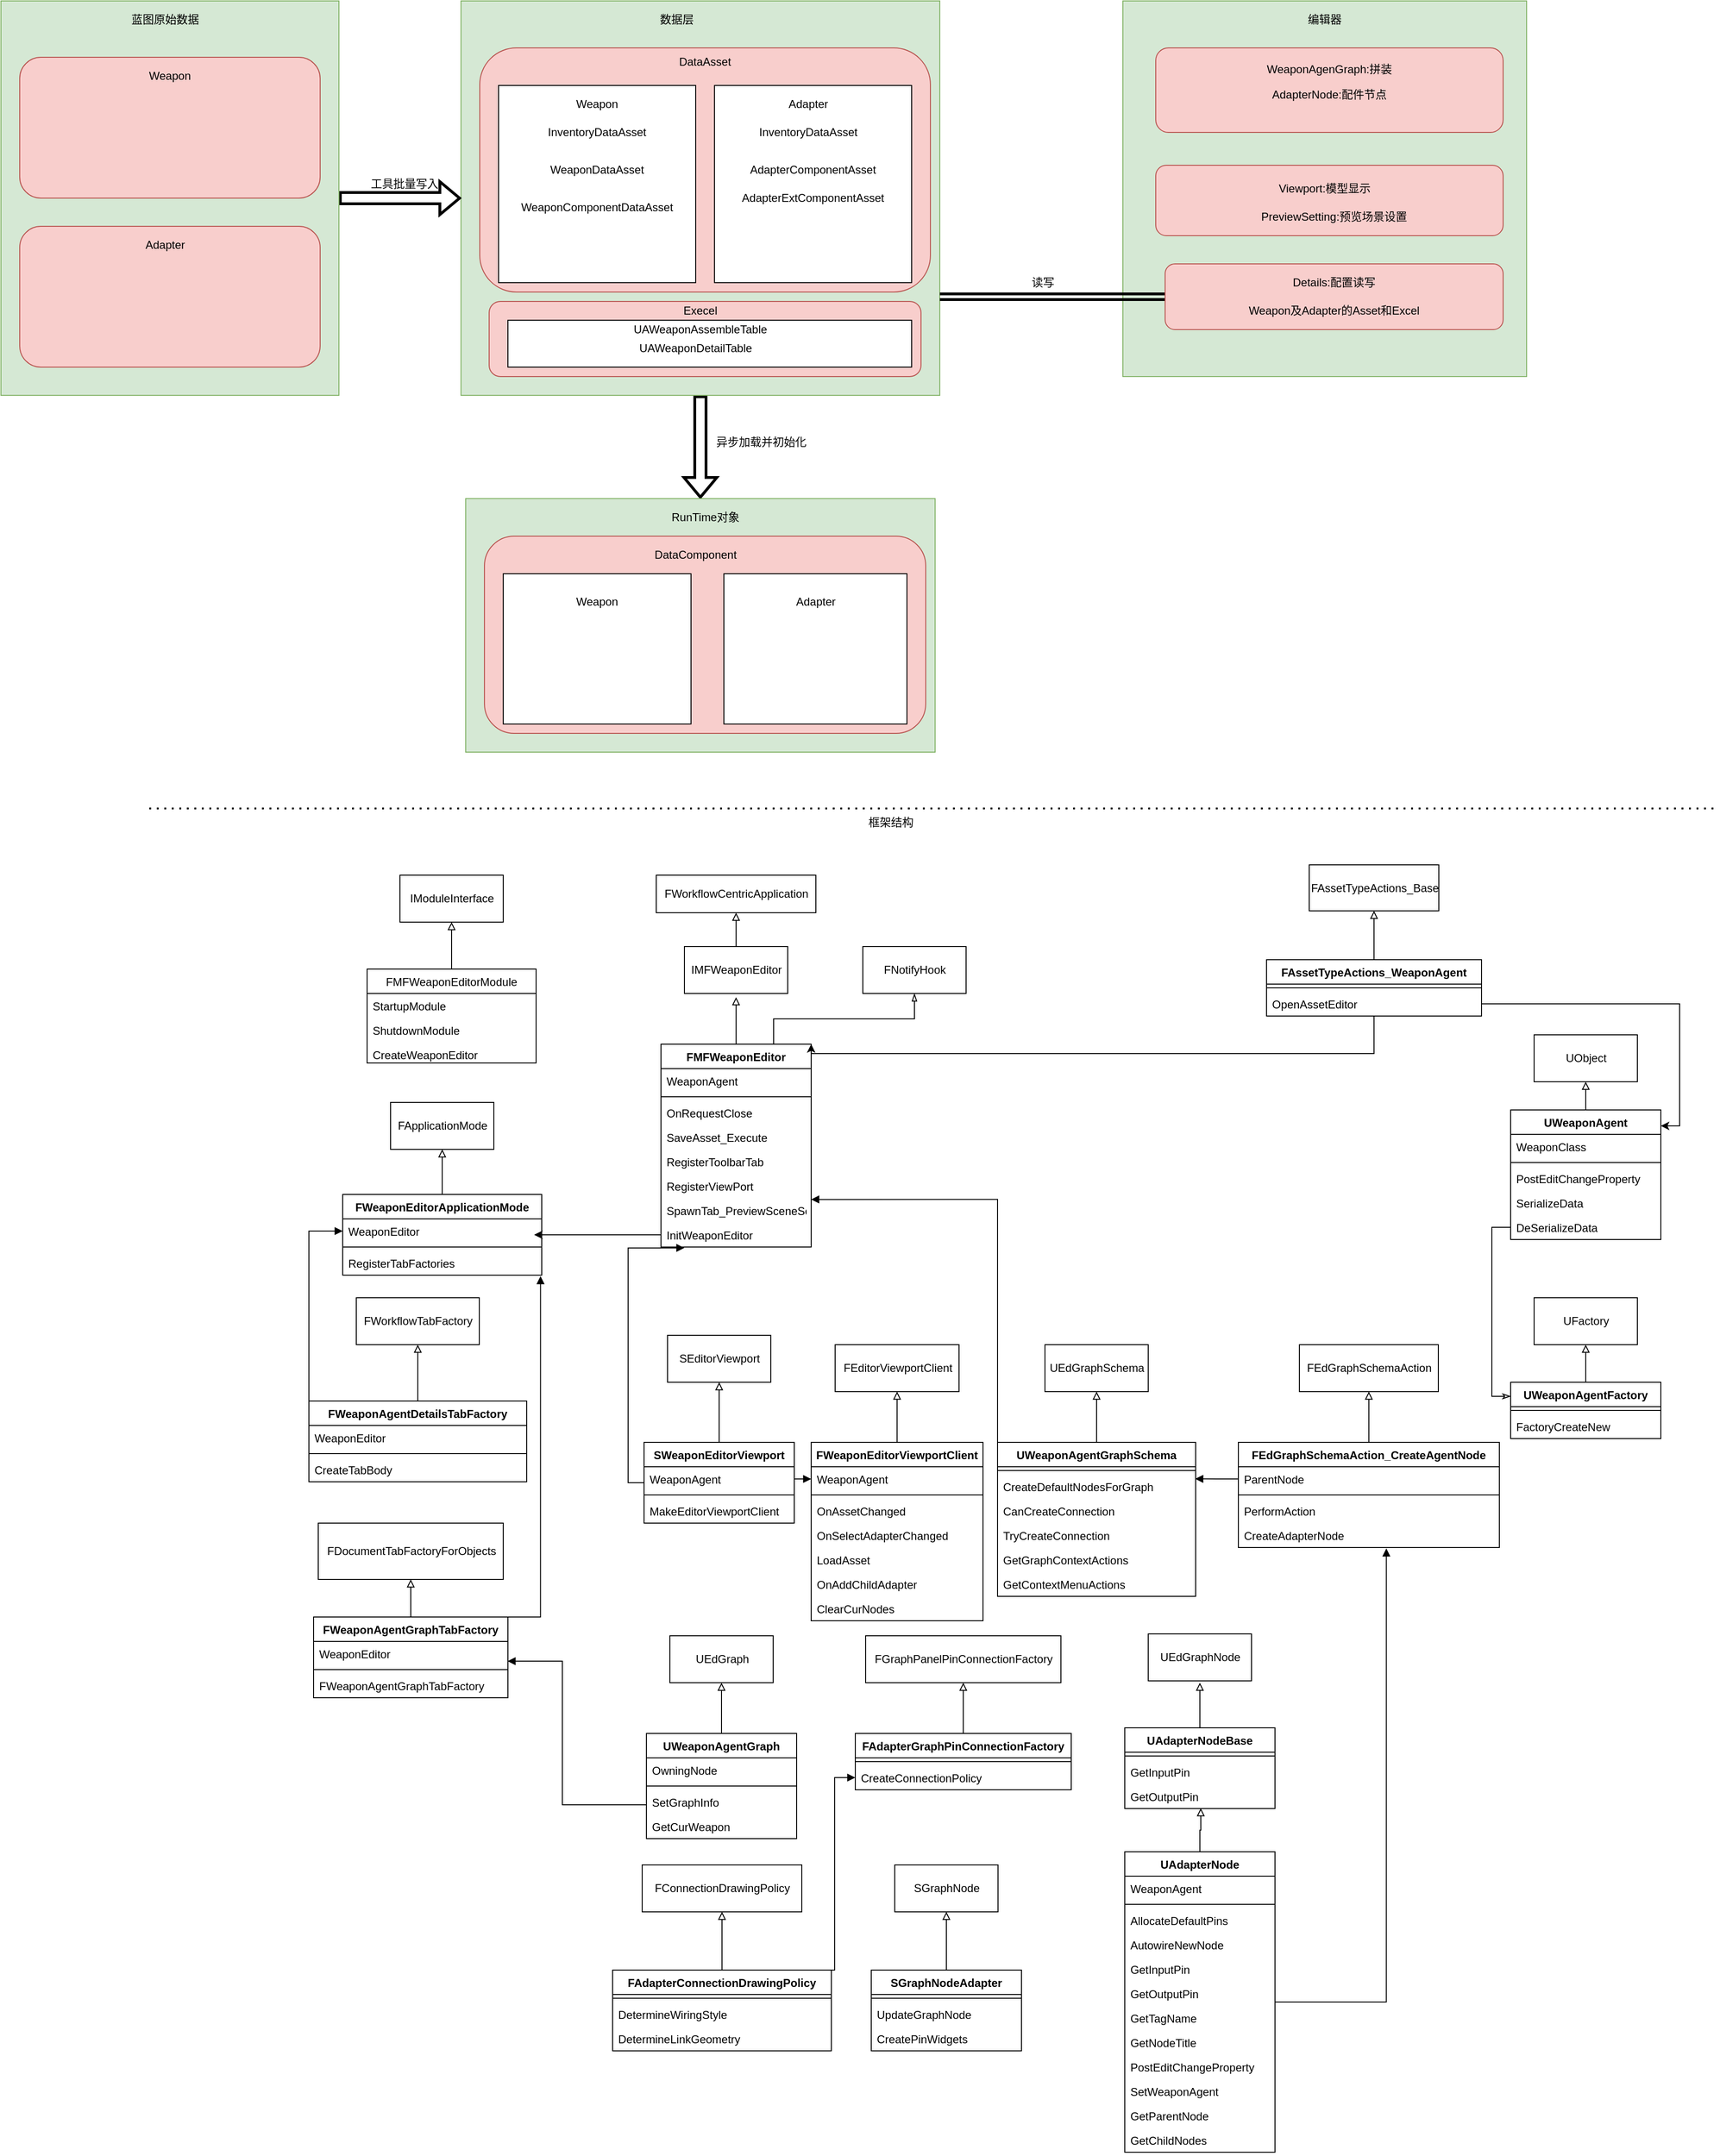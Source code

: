 <mxfile version="16.2.4" type="github">
  <diagram id="C5RBs43oDa-KdzZeNtuy" name="Page-1">
    <mxGraphModel dx="3773" dy="1523" grid="1" gridSize="10" guides="1" tooltips="1" connect="1" arrows="1" fold="1" page="1" pageScale="1" pageWidth="827" pageHeight="1169" math="0" shadow="0">
      <root>
        <mxCell id="WIyWlLk6GJQsqaUBKTNV-0" />
        <mxCell id="WIyWlLk6GJQsqaUBKTNV-1" parent="WIyWlLk6GJQsqaUBKTNV-0" />
        <mxCell id="fbWIlBlDYi3Qva4D8jPG-0" style="edgeStyle=orthogonalEdgeStyle;shape=flexArrow;rounded=0;orthogonalLoop=1;jettySize=auto;html=1;entryX=0.5;entryY=0;entryDx=0;entryDy=0;fontColor=#000000;strokeWidth=3;" edge="1" parent="WIyWlLk6GJQsqaUBKTNV-1" source="fbWIlBlDYi3Qva4D8jPG-1" target="fbWIlBlDYi3Qva4D8jPG-38">
          <mxGeometry relative="1" as="geometry" />
        </mxCell>
        <mxCell id="fbWIlBlDYi3Qva4D8jPG-1" value="" style="rounded=0;whiteSpace=wrap;html=1;fillColor=#d5e8d4;strokeColor=#82b366;" vertex="1" parent="WIyWlLk6GJQsqaUBKTNV-1">
          <mxGeometry x="-308" y="550" width="510" height="420" as="geometry" />
        </mxCell>
        <mxCell id="fbWIlBlDYi3Qva4D8jPG-2" value="数据层" style="text;html=1;strokeColor=none;fillColor=none;align=center;verticalAlign=middle;whiteSpace=wrap;rounded=0;" vertex="1" parent="WIyWlLk6GJQsqaUBKTNV-1">
          <mxGeometry x="-98" y="560" width="40" height="20" as="geometry" />
        </mxCell>
        <mxCell id="fbWIlBlDYi3Qva4D8jPG-3" value="" style="rounded=1;whiteSpace=wrap;html=1;fillColor=#f8cecc;strokeColor=#b85450;" vertex="1" parent="WIyWlLk6GJQsqaUBKTNV-1">
          <mxGeometry x="-288" y="600" width="480" height="260" as="geometry" />
        </mxCell>
        <mxCell id="fbWIlBlDYi3Qva4D8jPG-4" value="DataAsset" style="text;html=1;strokeColor=none;fillColor=none;align=center;verticalAlign=middle;whiteSpace=wrap;rounded=0;" vertex="1" parent="WIyWlLk6GJQsqaUBKTNV-1">
          <mxGeometry x="-68" y="605" width="40" height="20" as="geometry" />
        </mxCell>
        <mxCell id="fbWIlBlDYi3Qva4D8jPG-5" value="" style="whiteSpace=wrap;html=1;aspect=fixed;" vertex="1" parent="WIyWlLk6GJQsqaUBKTNV-1">
          <mxGeometry x="-268" y="640" width="210" height="210" as="geometry" />
        </mxCell>
        <mxCell id="fbWIlBlDYi3Qva4D8jPG-6" value="InventoryDataAsset" style="text;html=1;strokeColor=none;fillColor=none;align=center;verticalAlign=middle;whiteSpace=wrap;rounded=0;" vertex="1" parent="WIyWlLk6GJQsqaUBKTNV-1">
          <mxGeometry x="-183" y="680" width="40" height="20" as="geometry" />
        </mxCell>
        <mxCell id="fbWIlBlDYi3Qva4D8jPG-7" value="WeaponDataAsset" style="text;html=1;strokeColor=none;fillColor=none;align=center;verticalAlign=middle;whiteSpace=wrap;rounded=0;fontColor=#000000;" vertex="1" parent="WIyWlLk6GJQsqaUBKTNV-1">
          <mxGeometry x="-183" y="720" width="40" height="20" as="geometry" />
        </mxCell>
        <mxCell id="fbWIlBlDYi3Qva4D8jPG-8" value="WeaponComponentDataAsset" style="text;html=1;strokeColor=none;fillColor=none;align=center;verticalAlign=middle;whiteSpace=wrap;rounded=0;fontColor=#000000;" vertex="1" parent="WIyWlLk6GJQsqaUBKTNV-1">
          <mxGeometry x="-183" y="760" width="40" height="20" as="geometry" />
        </mxCell>
        <mxCell id="fbWIlBlDYi3Qva4D8jPG-9" value="Weapon" style="text;html=1;strokeColor=none;fillColor=none;align=center;verticalAlign=middle;whiteSpace=wrap;rounded=0;fontColor=#000000;" vertex="1" parent="WIyWlLk6GJQsqaUBKTNV-1">
          <mxGeometry x="-183" y="650" width="40" height="20" as="geometry" />
        </mxCell>
        <mxCell id="fbWIlBlDYi3Qva4D8jPG-10" value="" style="whiteSpace=wrap;html=1;aspect=fixed;fontColor=#000000;" vertex="1" parent="WIyWlLk6GJQsqaUBKTNV-1">
          <mxGeometry x="-38" y="640" width="210" height="210" as="geometry" />
        </mxCell>
        <mxCell id="fbWIlBlDYi3Qva4D8jPG-11" value="Adapter" style="text;html=1;strokeColor=none;fillColor=none;align=center;verticalAlign=middle;whiteSpace=wrap;rounded=0;fontColor=#000000;" vertex="1" parent="WIyWlLk6GJQsqaUBKTNV-1">
          <mxGeometry x="42" y="650" width="40" height="20" as="geometry" />
        </mxCell>
        <mxCell id="fbWIlBlDYi3Qva4D8jPG-12" value="InventoryDataAsset" style="text;html=1;strokeColor=none;fillColor=none;align=center;verticalAlign=middle;whiteSpace=wrap;rounded=0;fontColor=#000000;" vertex="1" parent="WIyWlLk6GJQsqaUBKTNV-1">
          <mxGeometry x="42" y="680" width="40" height="20" as="geometry" />
        </mxCell>
        <mxCell id="fbWIlBlDYi3Qva4D8jPG-13" value="AdapterComponentAsset" style="text;html=1;strokeColor=none;fillColor=none;align=center;verticalAlign=middle;whiteSpace=wrap;rounded=0;fontColor=#000000;" vertex="1" parent="WIyWlLk6GJQsqaUBKTNV-1">
          <mxGeometry x="47" y="720" width="40" height="20" as="geometry" />
        </mxCell>
        <mxCell id="fbWIlBlDYi3Qva4D8jPG-14" value="AdapterExtComponentAsset" style="text;html=1;strokeColor=none;fillColor=none;align=center;verticalAlign=middle;whiteSpace=wrap;rounded=0;fontColor=#000000;" vertex="1" parent="WIyWlLk6GJQsqaUBKTNV-1">
          <mxGeometry x="47" y="750" width="40" height="20" as="geometry" />
        </mxCell>
        <mxCell id="fbWIlBlDYi3Qva4D8jPG-15" value="" style="rounded=1;whiteSpace=wrap;html=1;fillColor=#f8cecc;strokeColor=#b85450;" vertex="1" parent="WIyWlLk6GJQsqaUBKTNV-1">
          <mxGeometry x="-278" y="870" width="460" height="80" as="geometry" />
        </mxCell>
        <mxCell id="fbWIlBlDYi3Qva4D8jPG-16" value="Execel" style="text;html=1;strokeColor=none;fillColor=none;align=center;verticalAlign=middle;whiteSpace=wrap;rounded=0;fontColor=#000000;" vertex="1" parent="WIyWlLk6GJQsqaUBKTNV-1">
          <mxGeometry x="-73" y="870" width="40" height="20" as="geometry" />
        </mxCell>
        <mxCell id="fbWIlBlDYi3Qva4D8jPG-17" value="" style="rounded=0;whiteSpace=wrap;html=1;fillColor=#d5e8d4;strokeColor=#82b366;" vertex="1" parent="WIyWlLk6GJQsqaUBKTNV-1">
          <mxGeometry x="397" y="550" width="430" height="400" as="geometry" />
        </mxCell>
        <mxCell id="fbWIlBlDYi3Qva4D8jPG-18" value="编辑器" style="text;html=1;strokeColor=none;fillColor=none;align=center;verticalAlign=middle;whiteSpace=wrap;rounded=0;fontColor=#000000;" vertex="1" parent="WIyWlLk6GJQsqaUBKTNV-1">
          <mxGeometry x="592" y="560" width="40" height="20" as="geometry" />
        </mxCell>
        <mxCell id="fbWIlBlDYi3Qva4D8jPG-19" value="" style="rounded=1;whiteSpace=wrap;html=1;fillColor=#f8cecc;strokeColor=#b85450;" vertex="1" parent="WIyWlLk6GJQsqaUBKTNV-1">
          <mxGeometry x="432" y="600" width="370" height="90" as="geometry" />
        </mxCell>
        <mxCell id="fbWIlBlDYi3Qva4D8jPG-20" value="WeaponAgenGraph:拼装" style="text;html=1;strokeColor=none;fillColor=none;align=center;verticalAlign=middle;whiteSpace=wrap;rounded=0;fontColor=#000000;" vertex="1" parent="WIyWlLk6GJQsqaUBKTNV-1">
          <mxGeometry x="442" y="605" width="350" height="35" as="geometry" />
        </mxCell>
        <mxCell id="fbWIlBlDYi3Qva4D8jPG-21" value="AdapterNode:配件节点" style="text;html=1;strokeColor=none;fillColor=none;align=center;verticalAlign=middle;whiteSpace=wrap;rounded=0;fontColor=#000000;" vertex="1" parent="WIyWlLk6GJQsqaUBKTNV-1">
          <mxGeometry x="462" y="640" width="310" height="20" as="geometry" />
        </mxCell>
        <mxCell id="fbWIlBlDYi3Qva4D8jPG-22" value="" style="rounded=1;whiteSpace=wrap;html=1;fillColor=#f8cecc;strokeColor=#b85450;" vertex="1" parent="WIyWlLk6GJQsqaUBKTNV-1">
          <mxGeometry x="432" y="725" width="370" height="75" as="geometry" />
        </mxCell>
        <mxCell id="fbWIlBlDYi3Qva4D8jPG-23" value="Viewport:模型显示" style="text;html=1;strokeColor=none;fillColor=none;align=center;verticalAlign=middle;whiteSpace=wrap;rounded=0;fontColor=#000000;" vertex="1" parent="WIyWlLk6GJQsqaUBKTNV-1">
          <mxGeometry x="472" y="740" width="280" height="20" as="geometry" />
        </mxCell>
        <mxCell id="fbWIlBlDYi3Qva4D8jPG-24" value="PreviewSetting:预览场景设置" style="text;html=1;strokeColor=none;fillColor=none;align=center;verticalAlign=middle;whiteSpace=wrap;rounded=0;fontColor=#000000;" vertex="1" parent="WIyWlLk6GJQsqaUBKTNV-1">
          <mxGeometry x="472" y="770" width="300" height="20" as="geometry" />
        </mxCell>
        <mxCell id="fbWIlBlDYi3Qva4D8jPG-25" style="edgeStyle=orthogonalEdgeStyle;rounded=0;orthogonalLoop=1;jettySize=auto;html=1;exitX=0;exitY=0.5;exitDx=0;exitDy=0;entryX=1;entryY=0.75;entryDx=0;entryDy=0;fontColor=#000000;shape=link;strokeWidth=3;" edge="1" parent="WIyWlLk6GJQsqaUBKTNV-1" source="fbWIlBlDYi3Qva4D8jPG-26" target="fbWIlBlDYi3Qva4D8jPG-1">
          <mxGeometry relative="1" as="geometry" />
        </mxCell>
        <mxCell id="fbWIlBlDYi3Qva4D8jPG-26" value="" style="rounded=1;whiteSpace=wrap;html=1;fillColor=#f8cecc;strokeColor=#b85450;" vertex="1" parent="WIyWlLk6GJQsqaUBKTNV-1">
          <mxGeometry x="442" y="830" width="360" height="70" as="geometry" />
        </mxCell>
        <mxCell id="fbWIlBlDYi3Qva4D8jPG-27" value="Details:配置读写" style="text;html=1;strokeColor=none;fillColor=none;align=center;verticalAlign=middle;whiteSpace=wrap;rounded=0;fontColor=#000000;" vertex="1" parent="WIyWlLk6GJQsqaUBKTNV-1">
          <mxGeometry x="472" y="840" width="300" height="20" as="geometry" />
        </mxCell>
        <mxCell id="fbWIlBlDYi3Qva4D8jPG-28" value="Weapon及Adapter的Asset和Excel" style="text;html=1;strokeColor=none;fillColor=none;align=center;verticalAlign=middle;whiteSpace=wrap;rounded=0;fontColor=#000000;" vertex="1" parent="WIyWlLk6GJQsqaUBKTNV-1">
          <mxGeometry x="452" y="870" width="340" height="20" as="geometry" />
        </mxCell>
        <mxCell id="fbWIlBlDYi3Qva4D8jPG-29" value="读写" style="text;html=1;strokeColor=none;fillColor=none;align=center;verticalAlign=middle;whiteSpace=wrap;rounded=0;fontColor=#000000;" vertex="1" parent="WIyWlLk6GJQsqaUBKTNV-1">
          <mxGeometry x="292" y="840" width="40" height="20" as="geometry" />
        </mxCell>
        <mxCell id="fbWIlBlDYi3Qva4D8jPG-30" style="edgeStyle=orthogonalEdgeStyle;shape=flexArrow;rounded=0;orthogonalLoop=1;jettySize=auto;html=1;exitX=1;exitY=0.5;exitDx=0;exitDy=0;entryX=0;entryY=0.5;entryDx=0;entryDy=0;fontColor=#000000;strokeWidth=3;" edge="1" parent="WIyWlLk6GJQsqaUBKTNV-1" source="fbWIlBlDYi3Qva4D8jPG-31" target="fbWIlBlDYi3Qva4D8jPG-1">
          <mxGeometry relative="1" as="geometry" />
        </mxCell>
        <mxCell id="fbWIlBlDYi3Qva4D8jPG-31" value="" style="rounded=0;whiteSpace=wrap;html=1;fillColor=#d5e8d4;strokeColor=#82b366;" vertex="1" parent="WIyWlLk6GJQsqaUBKTNV-1">
          <mxGeometry x="-798" y="550" width="360" height="420" as="geometry" />
        </mxCell>
        <mxCell id="fbWIlBlDYi3Qva4D8jPG-32" value="蓝图原始数据" style="text;html=1;strokeColor=none;fillColor=none;align=center;verticalAlign=middle;whiteSpace=wrap;rounded=0;fontColor=#000000;" vertex="1" parent="WIyWlLk6GJQsqaUBKTNV-1">
          <mxGeometry x="-708" y="560" width="170" height="20" as="geometry" />
        </mxCell>
        <mxCell id="fbWIlBlDYi3Qva4D8jPG-33" value="" style="rounded=1;whiteSpace=wrap;html=1;fillColor=#f8cecc;strokeColor=#b85450;" vertex="1" parent="WIyWlLk6GJQsqaUBKTNV-1">
          <mxGeometry x="-778" y="610" width="320" height="150" as="geometry" />
        </mxCell>
        <mxCell id="fbWIlBlDYi3Qva4D8jPG-34" value="" style="rounded=1;whiteSpace=wrap;html=1;fillColor=#f8cecc;strokeColor=#b85450;" vertex="1" parent="WIyWlLk6GJQsqaUBKTNV-1">
          <mxGeometry x="-778" y="790" width="320" height="150" as="geometry" />
        </mxCell>
        <mxCell id="fbWIlBlDYi3Qva4D8jPG-35" value="Weapon" style="text;html=1;strokeColor=none;fillColor=none;align=center;verticalAlign=middle;whiteSpace=wrap;rounded=0;fontColor=#000000;" vertex="1" parent="WIyWlLk6GJQsqaUBKTNV-1">
          <mxGeometry x="-638" y="620" width="40" height="20" as="geometry" />
        </mxCell>
        <mxCell id="fbWIlBlDYi3Qva4D8jPG-36" value="Adapter" style="text;html=1;strokeColor=none;fillColor=none;align=center;verticalAlign=middle;whiteSpace=wrap;rounded=0;fontColor=#000000;" vertex="1" parent="WIyWlLk6GJQsqaUBKTNV-1">
          <mxGeometry x="-643" y="800" width="40" height="20" as="geometry" />
        </mxCell>
        <mxCell id="fbWIlBlDYi3Qva4D8jPG-37" value="工具批量写入" style="text;html=1;strokeColor=none;fillColor=none;align=center;verticalAlign=middle;whiteSpace=wrap;rounded=0;fontColor=#000000;" vertex="1" parent="WIyWlLk6GJQsqaUBKTNV-1">
          <mxGeometry x="-408" y="735" width="80" height="20" as="geometry" />
        </mxCell>
        <mxCell id="fbWIlBlDYi3Qva4D8jPG-38" value="" style="rounded=0;whiteSpace=wrap;html=1;fillColor=#d5e8d4;strokeColor=#82b366;" vertex="1" parent="WIyWlLk6GJQsqaUBKTNV-1">
          <mxGeometry x="-303" y="1080" width="500" height="270" as="geometry" />
        </mxCell>
        <mxCell id="fbWIlBlDYi3Qva4D8jPG-39" value="RunTime对象" style="text;html=1;strokeColor=none;fillColor=none;align=center;verticalAlign=middle;whiteSpace=wrap;rounded=0;fontColor=#000000;" vertex="1" parent="WIyWlLk6GJQsqaUBKTNV-1">
          <mxGeometry x="-95.5" y="1090" width="95" height="20" as="geometry" />
        </mxCell>
        <mxCell id="fbWIlBlDYi3Qva4D8jPG-40" value="异步加载并初始化" style="text;html=1;strokeColor=none;fillColor=none;align=left;verticalAlign=middle;whiteSpace=wrap;rounded=0;fontColor=#000000;" vertex="1" parent="WIyWlLk6GJQsqaUBKTNV-1">
          <mxGeometry x="-38" y="1010" width="150" height="20" as="geometry" />
        </mxCell>
        <mxCell id="fbWIlBlDYi3Qva4D8jPG-41" value="" style="rounded=1;whiteSpace=wrap;html=1;align=left;fillColor=#f8cecc;strokeColor=#b85450;" vertex="1" parent="WIyWlLk6GJQsqaUBKTNV-1">
          <mxGeometry x="-283" y="1120" width="470" height="210" as="geometry" />
        </mxCell>
        <mxCell id="fbWIlBlDYi3Qva4D8jPG-42" value="DataComponent" style="text;html=1;strokeColor=none;fillColor=none;align=center;verticalAlign=middle;whiteSpace=wrap;rounded=0;fontColor=#000000;" vertex="1" parent="WIyWlLk6GJQsqaUBKTNV-1">
          <mxGeometry x="-158" y="1130" width="200" height="20" as="geometry" />
        </mxCell>
        <mxCell id="fbWIlBlDYi3Qva4D8jPG-43" value="" style="rounded=0;whiteSpace=wrap;html=1;fontColor=#000000;align=left;" vertex="1" parent="WIyWlLk6GJQsqaUBKTNV-1">
          <mxGeometry x="-263" y="1160" width="200" height="160" as="geometry" />
        </mxCell>
        <mxCell id="fbWIlBlDYi3Qva4D8jPG-44" value="" style="rounded=0;whiteSpace=wrap;html=1;fontColor=#000000;align=left;" vertex="1" parent="WIyWlLk6GJQsqaUBKTNV-1">
          <mxGeometry x="-28" y="1160" width="195" height="160" as="geometry" />
        </mxCell>
        <mxCell id="fbWIlBlDYi3Qva4D8jPG-45" value="Weapon" style="text;html=1;strokeColor=none;fillColor=none;align=center;verticalAlign=middle;whiteSpace=wrap;rounded=0;fontColor=#000000;" vertex="1" parent="WIyWlLk6GJQsqaUBKTNV-1">
          <mxGeometry x="-183" y="1180" width="40" height="20" as="geometry" />
        </mxCell>
        <mxCell id="fbWIlBlDYi3Qva4D8jPG-46" value="Adapter" style="text;html=1;strokeColor=none;fillColor=none;align=center;verticalAlign=middle;whiteSpace=wrap;rounded=0;fontColor=#000000;" vertex="1" parent="WIyWlLk6GJQsqaUBKTNV-1">
          <mxGeometry x="50" y="1180" width="40" height="20" as="geometry" />
        </mxCell>
        <mxCell id="fbWIlBlDYi3Qva4D8jPG-47" value="" style="rounded=0;whiteSpace=wrap;html=1;" vertex="1" parent="WIyWlLk6GJQsqaUBKTNV-1">
          <mxGeometry x="-258" y="890" width="430" height="50" as="geometry" />
        </mxCell>
        <mxCell id="fbWIlBlDYi3Qva4D8jPG-48" value="UAWeaponAssembleTable" style="text;html=1;strokeColor=none;fillColor=none;align=center;verticalAlign=middle;whiteSpace=wrap;rounded=0;" vertex="1" parent="WIyWlLk6GJQsqaUBKTNV-1">
          <mxGeometry x="-83" y="890" width="60" height="20" as="geometry" />
        </mxCell>
        <mxCell id="fbWIlBlDYi3Qva4D8jPG-49" value="UAWeaponDetailTable" style="text;html=1;strokeColor=none;fillColor=none;align=center;verticalAlign=middle;whiteSpace=wrap;rounded=0;" vertex="1" parent="WIyWlLk6GJQsqaUBKTNV-1">
          <mxGeometry x="-88" y="910" width="60" height="20" as="geometry" />
        </mxCell>
        <mxCell id="fbWIlBlDYi3Qva4D8jPG-50" value="IModuleInterface" style="html=1;" vertex="1" parent="WIyWlLk6GJQsqaUBKTNV-1">
          <mxGeometry x="-373" y="1481" width="110" height="50" as="geometry" />
        </mxCell>
        <mxCell id="fbWIlBlDYi3Qva4D8jPG-56" style="edgeStyle=orthogonalEdgeStyle;rounded=0;orthogonalLoop=1;jettySize=auto;html=1;exitX=0.5;exitY=0;exitDx=0;exitDy=0;entryX=0.5;entryY=1;entryDx=0;entryDy=0;endArrow=block;endFill=0;" edge="1" parent="WIyWlLk6GJQsqaUBKTNV-1" source="fbWIlBlDYi3Qva4D8jPG-52" target="fbWIlBlDYi3Qva4D8jPG-50">
          <mxGeometry relative="1" as="geometry" />
        </mxCell>
        <mxCell id="fbWIlBlDYi3Qva4D8jPG-52" value="FMFWeaponEditorModule" style="swimlane;fontStyle=0;childLayout=stackLayout;horizontal=1;startSize=26;fillColor=none;horizontalStack=0;resizeParent=1;resizeParentMax=0;resizeLast=0;collapsible=1;marginBottom=0;" vertex="1" parent="WIyWlLk6GJQsqaUBKTNV-1">
          <mxGeometry x="-408" y="1581" width="180" height="100" as="geometry" />
        </mxCell>
        <mxCell id="fbWIlBlDYi3Qva4D8jPG-53" value="StartupModule" style="text;strokeColor=none;fillColor=none;align=left;verticalAlign=top;spacingLeft=4;spacingRight=4;overflow=hidden;rotatable=0;points=[[0,0.5],[1,0.5]];portConstraint=eastwest;" vertex="1" parent="fbWIlBlDYi3Qva4D8jPG-52">
          <mxGeometry y="26" width="180" height="26" as="geometry" />
        </mxCell>
        <mxCell id="fbWIlBlDYi3Qva4D8jPG-54" value="ShutdownModule" style="text;strokeColor=none;fillColor=none;align=left;verticalAlign=top;spacingLeft=4;spacingRight=4;overflow=hidden;rotatable=0;points=[[0,0.5],[1,0.5]];portConstraint=eastwest;" vertex="1" parent="fbWIlBlDYi3Qva4D8jPG-52">
          <mxGeometry y="52" width="180" height="26" as="geometry" />
        </mxCell>
        <mxCell id="fbWIlBlDYi3Qva4D8jPG-55" value="CreateWeaponEditor" style="text;strokeColor=none;fillColor=none;align=left;verticalAlign=top;spacingLeft=4;spacingRight=4;overflow=hidden;rotatable=0;points=[[0,0.5],[1,0.5]];portConstraint=eastwest;" vertex="1" parent="fbWIlBlDYi3Qva4D8jPG-52">
          <mxGeometry y="78" width="180" height="22" as="geometry" />
        </mxCell>
        <mxCell id="fbWIlBlDYi3Qva4D8jPG-59" value="FWorkflowCentricApplication" style="html=1;" vertex="1" parent="WIyWlLk6GJQsqaUBKTNV-1">
          <mxGeometry x="-100" y="1481" width="170" height="40" as="geometry" />
        </mxCell>
        <mxCell id="fbWIlBlDYi3Qva4D8jPG-61" style="edgeStyle=orthogonalEdgeStyle;rounded=0;orthogonalLoop=1;jettySize=auto;html=1;exitX=0.5;exitY=0;exitDx=0;exitDy=0;entryX=0.5;entryY=1;entryDx=0;entryDy=0;endArrow=block;endFill=0;" edge="1" parent="WIyWlLk6GJQsqaUBKTNV-1" source="fbWIlBlDYi3Qva4D8jPG-60" target="fbWIlBlDYi3Qva4D8jPG-59">
          <mxGeometry relative="1" as="geometry" />
        </mxCell>
        <mxCell id="fbWIlBlDYi3Qva4D8jPG-60" value="IMFWeaponEditor" style="html=1;" vertex="1" parent="WIyWlLk6GJQsqaUBKTNV-1">
          <mxGeometry x="-70" y="1557" width="110" height="50" as="geometry" />
        </mxCell>
        <mxCell id="fbWIlBlDYi3Qva4D8jPG-69" style="edgeStyle=orthogonalEdgeStyle;rounded=0;orthogonalLoop=1;jettySize=auto;html=1;exitX=0.75;exitY=0;exitDx=0;exitDy=0;endArrow=blockThin;endFill=0;" edge="1" parent="WIyWlLk6GJQsqaUBKTNV-1" source="fbWIlBlDYi3Qva4D8jPG-62" target="fbWIlBlDYi3Qva4D8jPG-68">
          <mxGeometry relative="1" as="geometry" />
        </mxCell>
        <mxCell id="fbWIlBlDYi3Qva4D8jPG-98" style="edgeStyle=orthogonalEdgeStyle;rounded=0;orthogonalLoop=1;jettySize=auto;html=1;endArrow=block;endFill=0;" edge="1" parent="WIyWlLk6GJQsqaUBKTNV-1" source="fbWIlBlDYi3Qva4D8jPG-62">
          <mxGeometry relative="1" as="geometry">
            <mxPoint x="-15" y="1611" as="targetPoint" />
          </mxGeometry>
        </mxCell>
        <mxCell id="fbWIlBlDYi3Qva4D8jPG-62" value="FMFWeaponEditor" style="swimlane;fontStyle=1;align=center;verticalAlign=top;childLayout=stackLayout;horizontal=1;startSize=26;horizontalStack=0;resizeParent=1;resizeParentMax=0;resizeLast=0;collapsible=1;marginBottom=0;" vertex="1" parent="WIyWlLk6GJQsqaUBKTNV-1">
          <mxGeometry x="-95" y="1661" width="160" height="216" as="geometry">
            <mxRectangle x="5" y="1920" width="140" height="26" as="alternateBounds" />
          </mxGeometry>
        </mxCell>
        <mxCell id="fbWIlBlDYi3Qva4D8jPG-63" value="WeaponAgent" style="text;strokeColor=none;fillColor=none;align=left;verticalAlign=top;spacingLeft=4;spacingRight=4;overflow=hidden;rotatable=0;points=[[0,0.5],[1,0.5]];portConstraint=eastwest;" vertex="1" parent="fbWIlBlDYi3Qva4D8jPG-62">
          <mxGeometry y="26" width="160" height="26" as="geometry" />
        </mxCell>
        <mxCell id="fbWIlBlDYi3Qva4D8jPG-64" value="" style="line;strokeWidth=1;fillColor=none;align=left;verticalAlign=middle;spacingTop=-1;spacingLeft=3;spacingRight=3;rotatable=0;labelPosition=right;points=[];portConstraint=eastwest;" vertex="1" parent="fbWIlBlDYi3Qva4D8jPG-62">
          <mxGeometry y="52" width="160" height="8" as="geometry" />
        </mxCell>
        <mxCell id="fbWIlBlDYi3Qva4D8jPG-65" value="OnRequestClose" style="text;strokeColor=none;fillColor=none;align=left;verticalAlign=top;spacingLeft=4;spacingRight=4;overflow=hidden;rotatable=0;points=[[0,0.5],[1,0.5]];portConstraint=eastwest;" vertex="1" parent="fbWIlBlDYi3Qva4D8jPG-62">
          <mxGeometry y="60" width="160" height="26" as="geometry" />
        </mxCell>
        <mxCell id="fbWIlBlDYi3Qva4D8jPG-67" value="SaveAsset_Execute" style="text;strokeColor=none;fillColor=none;align=left;verticalAlign=top;spacingLeft=4;spacingRight=4;overflow=hidden;rotatable=0;points=[[0,0.5],[1,0.5]];portConstraint=eastwest;" vertex="1" parent="fbWIlBlDYi3Qva4D8jPG-62">
          <mxGeometry y="86" width="160" height="26" as="geometry" />
        </mxCell>
        <mxCell id="fbWIlBlDYi3Qva4D8jPG-70" value="RegisterToolbarTab" style="text;strokeColor=none;fillColor=none;align=left;verticalAlign=top;spacingLeft=4;spacingRight=4;overflow=hidden;rotatable=0;points=[[0,0.5],[1,0.5]];portConstraint=eastwest;" vertex="1" parent="fbWIlBlDYi3Qva4D8jPG-62">
          <mxGeometry y="112" width="160" height="26" as="geometry" />
        </mxCell>
        <mxCell id="fbWIlBlDYi3Qva4D8jPG-71" value="RegisterViewPort" style="text;strokeColor=none;fillColor=none;align=left;verticalAlign=top;spacingLeft=4;spacingRight=4;overflow=hidden;rotatable=0;points=[[0,0.5],[1,0.5]];portConstraint=eastwest;" vertex="1" parent="fbWIlBlDYi3Qva4D8jPG-62">
          <mxGeometry y="138" width="160" height="26" as="geometry" />
        </mxCell>
        <mxCell id="fbWIlBlDYi3Qva4D8jPG-72" value="SpawnTab_PreviewSceneSettings" style="text;strokeColor=none;fillColor=none;align=left;verticalAlign=top;spacingLeft=4;spacingRight=4;overflow=hidden;rotatable=0;points=[[0,0.5],[1,0.5]];portConstraint=eastwest;" vertex="1" parent="fbWIlBlDYi3Qva4D8jPG-62">
          <mxGeometry y="164" width="160" height="26" as="geometry" />
        </mxCell>
        <mxCell id="fbWIlBlDYi3Qva4D8jPG-73" value="InitWeaponEditor" style="text;strokeColor=none;fillColor=none;align=left;verticalAlign=top;spacingLeft=4;spacingRight=4;overflow=hidden;rotatable=0;points=[[0,0.5],[1,0.5]];portConstraint=eastwest;" vertex="1" parent="fbWIlBlDYi3Qva4D8jPG-62">
          <mxGeometry y="190" width="160" height="26" as="geometry" />
        </mxCell>
        <mxCell id="fbWIlBlDYi3Qva4D8jPG-68" value="FNotifyHook" style="html=1;" vertex="1" parent="WIyWlLk6GJQsqaUBKTNV-1">
          <mxGeometry x="120" y="1557" width="110" height="50" as="geometry" />
        </mxCell>
        <mxCell id="fbWIlBlDYi3Qva4D8jPG-75" value="UObject" style="html=1;" vertex="1" parent="WIyWlLk6GJQsqaUBKTNV-1">
          <mxGeometry x="835" y="1651" width="110" height="50" as="geometry" />
        </mxCell>
        <mxCell id="fbWIlBlDYi3Qva4D8jPG-80" style="edgeStyle=orthogonalEdgeStyle;rounded=0;orthogonalLoop=1;jettySize=auto;html=1;entryX=0.5;entryY=1;entryDx=0;entryDy=0;endArrow=block;endFill=0;" edge="1" parent="WIyWlLk6GJQsqaUBKTNV-1" source="fbWIlBlDYi3Qva4D8jPG-76">
          <mxGeometry relative="1" as="geometry">
            <mxPoint x="890" y="1701" as="targetPoint" />
          </mxGeometry>
        </mxCell>
        <mxCell id="fbWIlBlDYi3Qva4D8jPG-76" value="UWeaponAgent" style="swimlane;fontStyle=1;align=center;verticalAlign=top;childLayout=stackLayout;horizontal=1;startSize=26;horizontalStack=0;resizeParent=1;resizeParentMax=0;resizeLast=0;collapsible=1;marginBottom=0;" vertex="1" parent="WIyWlLk6GJQsqaUBKTNV-1">
          <mxGeometry x="810" y="1731" width="160" height="138" as="geometry" />
        </mxCell>
        <mxCell id="fbWIlBlDYi3Qva4D8jPG-77" value="WeaponClass" style="text;strokeColor=none;fillColor=none;align=left;verticalAlign=top;spacingLeft=4;spacingRight=4;overflow=hidden;rotatable=0;points=[[0,0.5],[1,0.5]];portConstraint=eastwest;" vertex="1" parent="fbWIlBlDYi3Qva4D8jPG-76">
          <mxGeometry y="26" width="160" height="26" as="geometry" />
        </mxCell>
        <mxCell id="fbWIlBlDYi3Qva4D8jPG-78" value="" style="line;strokeWidth=1;fillColor=none;align=left;verticalAlign=middle;spacingTop=-1;spacingLeft=3;spacingRight=3;rotatable=0;labelPosition=right;points=[];portConstraint=eastwest;" vertex="1" parent="fbWIlBlDYi3Qva4D8jPG-76">
          <mxGeometry y="52" width="160" height="8" as="geometry" />
        </mxCell>
        <mxCell id="fbWIlBlDYi3Qva4D8jPG-79" value="PostEditChangeProperty" style="text;strokeColor=none;fillColor=none;align=left;verticalAlign=top;spacingLeft=4;spacingRight=4;overflow=hidden;rotatable=0;points=[[0,0.5],[1,0.5]];portConstraint=eastwest;" vertex="1" parent="fbWIlBlDYi3Qva4D8jPG-76">
          <mxGeometry y="60" width="160" height="26" as="geometry" />
        </mxCell>
        <mxCell id="fbWIlBlDYi3Qva4D8jPG-81" value="SerializeData" style="text;strokeColor=none;fillColor=none;align=left;verticalAlign=top;spacingLeft=4;spacingRight=4;overflow=hidden;rotatable=0;points=[[0,0.5],[1,0.5]];portConstraint=eastwest;" vertex="1" parent="fbWIlBlDYi3Qva4D8jPG-76">
          <mxGeometry y="86" width="160" height="26" as="geometry" />
        </mxCell>
        <mxCell id="fbWIlBlDYi3Qva4D8jPG-82" value="DeSerializeData" style="text;strokeColor=none;fillColor=none;align=left;verticalAlign=top;spacingLeft=4;spacingRight=4;overflow=hidden;rotatable=0;points=[[0,0.5],[1,0.5]];portConstraint=eastwest;" vertex="1" parent="fbWIlBlDYi3Qva4D8jPG-76">
          <mxGeometry y="112" width="160" height="26" as="geometry" />
        </mxCell>
        <mxCell id="fbWIlBlDYi3Qva4D8jPG-83" value="FAssetTypeActions_Base" style="html=1;" vertex="1" parent="WIyWlLk6GJQsqaUBKTNV-1">
          <mxGeometry x="595.5" y="1470" width="138" height="49" as="geometry" />
        </mxCell>
        <mxCell id="fbWIlBlDYi3Qva4D8jPG-88" style="edgeStyle=orthogonalEdgeStyle;rounded=0;orthogonalLoop=1;jettySize=auto;html=1;endArrow=block;endFill=0;" edge="1" parent="WIyWlLk6GJQsqaUBKTNV-1" source="fbWIlBlDYi3Qva4D8jPG-84" target="fbWIlBlDYi3Qva4D8jPG-83">
          <mxGeometry relative="1" as="geometry" />
        </mxCell>
        <mxCell id="fbWIlBlDYi3Qva4D8jPG-84" value="FAssetTypeActions_WeaponAgent" style="swimlane;fontStyle=1;align=center;verticalAlign=top;childLayout=stackLayout;horizontal=1;startSize=26;horizontalStack=0;resizeParent=1;resizeParentMax=0;resizeLast=0;collapsible=1;marginBottom=0;" vertex="1" parent="WIyWlLk6GJQsqaUBKTNV-1">
          <mxGeometry x="550" y="1571" width="229" height="60" as="geometry" />
        </mxCell>
        <mxCell id="fbWIlBlDYi3Qva4D8jPG-86" value="" style="line;strokeWidth=1;fillColor=none;align=left;verticalAlign=middle;spacingTop=-1;spacingLeft=3;spacingRight=3;rotatable=0;labelPosition=right;points=[];portConstraint=eastwest;" vertex="1" parent="fbWIlBlDYi3Qva4D8jPG-84">
          <mxGeometry y="26" width="229" height="8" as="geometry" />
        </mxCell>
        <mxCell id="fbWIlBlDYi3Qva4D8jPG-87" value="OpenAssetEditor" style="text;strokeColor=none;fillColor=none;align=left;verticalAlign=top;spacingLeft=4;spacingRight=4;overflow=hidden;rotatable=0;points=[[0,0.5],[1,0.5]];portConstraint=eastwest;" vertex="1" parent="fbWIlBlDYi3Qva4D8jPG-84">
          <mxGeometry y="34" width="229" height="26" as="geometry" />
        </mxCell>
        <mxCell id="fbWIlBlDYi3Qva4D8jPG-89" style="edgeStyle=orthogonalEdgeStyle;rounded=0;orthogonalLoop=1;jettySize=auto;html=1;entryX=1;entryY=0;entryDx=0;entryDy=0;" edge="1" parent="WIyWlLk6GJQsqaUBKTNV-1" source="fbWIlBlDYi3Qva4D8jPG-87" target="fbWIlBlDYi3Qva4D8jPG-62">
          <mxGeometry relative="1" as="geometry">
            <Array as="points">
              <mxPoint x="665" y="1671" />
              <mxPoint x="65" y="1671" />
            </Array>
          </mxGeometry>
        </mxCell>
        <mxCell id="fbWIlBlDYi3Qva4D8jPG-90" style="edgeStyle=orthogonalEdgeStyle;rounded=0;orthogonalLoop=1;jettySize=auto;html=1;exitX=1;exitY=0.5;exitDx=0;exitDy=0;entryX=1;entryY=0.123;entryDx=0;entryDy=0;entryPerimeter=0;" edge="1" parent="WIyWlLk6GJQsqaUBKTNV-1" source="fbWIlBlDYi3Qva4D8jPG-87" target="fbWIlBlDYi3Qva4D8jPG-76">
          <mxGeometry relative="1" as="geometry" />
        </mxCell>
        <mxCell id="fbWIlBlDYi3Qva4D8jPG-92" value="FApplicationMode" style="html=1;" vertex="1" parent="WIyWlLk6GJQsqaUBKTNV-1">
          <mxGeometry x="-383" y="1723" width="110" height="50" as="geometry" />
        </mxCell>
        <mxCell id="fbWIlBlDYi3Qva4D8jPG-97" style="edgeStyle=orthogonalEdgeStyle;rounded=0;orthogonalLoop=1;jettySize=auto;html=1;entryX=0.5;entryY=1;entryDx=0;entryDy=0;endArrow=block;endFill=0;" edge="1" parent="WIyWlLk6GJQsqaUBKTNV-1" source="fbWIlBlDYi3Qva4D8jPG-93" target="fbWIlBlDYi3Qva4D8jPG-92">
          <mxGeometry relative="1" as="geometry" />
        </mxCell>
        <mxCell id="fbWIlBlDYi3Qva4D8jPG-93" value="FWeaponEditorApplicationMode" style="swimlane;fontStyle=1;align=center;verticalAlign=top;childLayout=stackLayout;horizontal=1;startSize=26;horizontalStack=0;resizeParent=1;resizeParentMax=0;resizeLast=0;collapsible=1;marginBottom=0;" vertex="1" parent="WIyWlLk6GJQsqaUBKTNV-1">
          <mxGeometry x="-434" y="1821" width="212" height="86" as="geometry" />
        </mxCell>
        <mxCell id="fbWIlBlDYi3Qva4D8jPG-94" value="WeaponEditor" style="text;strokeColor=none;fillColor=none;align=left;verticalAlign=top;spacingLeft=4;spacingRight=4;overflow=hidden;rotatable=0;points=[[0,0.5],[1,0.5]];portConstraint=eastwest;" vertex="1" parent="fbWIlBlDYi3Qva4D8jPG-93">
          <mxGeometry y="26" width="212" height="26" as="geometry" />
        </mxCell>
        <mxCell id="fbWIlBlDYi3Qva4D8jPG-95" value="" style="line;strokeWidth=1;fillColor=none;align=left;verticalAlign=middle;spacingTop=-1;spacingLeft=3;spacingRight=3;rotatable=0;labelPosition=right;points=[];portConstraint=eastwest;" vertex="1" parent="fbWIlBlDYi3Qva4D8jPG-93">
          <mxGeometry y="52" width="212" height="8" as="geometry" />
        </mxCell>
        <mxCell id="fbWIlBlDYi3Qva4D8jPG-96" value="RegisterTabFactories" style="text;strokeColor=none;fillColor=none;align=left;verticalAlign=top;spacingLeft=4;spacingRight=4;overflow=hidden;rotatable=0;points=[[0,0.5],[1,0.5]];portConstraint=eastwest;" vertex="1" parent="fbWIlBlDYi3Qva4D8jPG-93">
          <mxGeometry y="60" width="212" height="26" as="geometry" />
        </mxCell>
        <mxCell id="fbWIlBlDYi3Qva4D8jPG-100" style="edgeStyle=orthogonalEdgeStyle;rounded=0;orthogonalLoop=1;jettySize=auto;html=1;entryX=0.962;entryY=0.654;entryDx=0;entryDy=0;entryPerimeter=0;endArrow=classic;endFill=1;" edge="1" parent="WIyWlLk6GJQsqaUBKTNV-1" source="fbWIlBlDYi3Qva4D8jPG-73" target="fbWIlBlDYi3Qva4D8jPG-94">
          <mxGeometry relative="1" as="geometry" />
        </mxCell>
        <mxCell id="fbWIlBlDYi3Qva4D8jPG-101" value="FWorkflowTabFactory" style="html=1;" vertex="1" parent="WIyWlLk6GJQsqaUBKTNV-1">
          <mxGeometry x="-419.5" y="1931" width="131" height="50" as="geometry" />
        </mxCell>
        <mxCell id="fbWIlBlDYi3Qva4D8jPG-106" style="edgeStyle=orthogonalEdgeStyle;rounded=0;orthogonalLoop=1;jettySize=auto;html=1;endArrow=block;endFill=0;" edge="1" parent="WIyWlLk6GJQsqaUBKTNV-1" source="fbWIlBlDYi3Qva4D8jPG-102" target="fbWIlBlDYi3Qva4D8jPG-101">
          <mxGeometry relative="1" as="geometry" />
        </mxCell>
        <mxCell id="fbWIlBlDYi3Qva4D8jPG-113" style="edgeStyle=orthogonalEdgeStyle;rounded=0;orthogonalLoop=1;jettySize=auto;html=1;entryX=0;entryY=0.5;entryDx=0;entryDy=0;endArrow=block;endFill=1;" edge="1" parent="WIyWlLk6GJQsqaUBKTNV-1" source="fbWIlBlDYi3Qva4D8jPG-102" target="fbWIlBlDYi3Qva4D8jPG-94">
          <mxGeometry relative="1" as="geometry">
            <Array as="points">
              <mxPoint x="-470" y="1860" />
            </Array>
          </mxGeometry>
        </mxCell>
        <mxCell id="fbWIlBlDYi3Qva4D8jPG-102" value="FWeaponAgentDetailsTabFactory" style="swimlane;fontStyle=1;align=center;verticalAlign=top;childLayout=stackLayout;horizontal=1;startSize=26;horizontalStack=0;resizeParent=1;resizeParentMax=0;resizeLast=0;collapsible=1;marginBottom=0;" vertex="1" parent="WIyWlLk6GJQsqaUBKTNV-1">
          <mxGeometry x="-470" y="2041" width="232" height="86" as="geometry" />
        </mxCell>
        <mxCell id="fbWIlBlDYi3Qva4D8jPG-103" value="WeaponEditor" style="text;strokeColor=none;fillColor=none;align=left;verticalAlign=top;spacingLeft=4;spacingRight=4;overflow=hidden;rotatable=0;points=[[0,0.5],[1,0.5]];portConstraint=eastwest;" vertex="1" parent="fbWIlBlDYi3Qva4D8jPG-102">
          <mxGeometry y="26" width="232" height="26" as="geometry" />
        </mxCell>
        <mxCell id="fbWIlBlDYi3Qva4D8jPG-104" value="" style="line;strokeWidth=1;fillColor=none;align=left;verticalAlign=middle;spacingTop=-1;spacingLeft=3;spacingRight=3;rotatable=0;labelPosition=right;points=[];portConstraint=eastwest;" vertex="1" parent="fbWIlBlDYi3Qva4D8jPG-102">
          <mxGeometry y="52" width="232" height="8" as="geometry" />
        </mxCell>
        <mxCell id="fbWIlBlDYi3Qva4D8jPG-105" value="CreateTabBody" style="text;strokeColor=none;fillColor=none;align=left;verticalAlign=top;spacingLeft=4;spacingRight=4;overflow=hidden;rotatable=0;points=[[0,0.5],[1,0.5]];portConstraint=eastwest;" vertex="1" parent="fbWIlBlDYi3Qva4D8jPG-102">
          <mxGeometry y="60" width="232" height="26" as="geometry" />
        </mxCell>
        <mxCell id="fbWIlBlDYi3Qva4D8jPG-107" value="FDocumentTabFactoryForObjects" style="html=1;" vertex="1" parent="WIyWlLk6GJQsqaUBKTNV-1">
          <mxGeometry x="-460" y="2171" width="197" height="60" as="geometry" />
        </mxCell>
        <mxCell id="fbWIlBlDYi3Qva4D8jPG-112" style="edgeStyle=orthogonalEdgeStyle;rounded=0;orthogonalLoop=1;jettySize=auto;html=1;endArrow=block;endFill=0;" edge="1" parent="WIyWlLk6GJQsqaUBKTNV-1" source="fbWIlBlDYi3Qva4D8jPG-108" target="fbWIlBlDYi3Qva4D8jPG-107">
          <mxGeometry relative="1" as="geometry" />
        </mxCell>
        <mxCell id="fbWIlBlDYi3Qva4D8jPG-114" style="edgeStyle=orthogonalEdgeStyle;rounded=0;orthogonalLoop=1;jettySize=auto;html=1;exitX=1;exitY=0;exitDx=0;exitDy=0;entryX=0.994;entryY=1.038;entryDx=0;entryDy=0;entryPerimeter=0;endArrow=block;endFill=1;" edge="1" parent="WIyWlLk6GJQsqaUBKTNV-1" source="fbWIlBlDYi3Qva4D8jPG-108" target="fbWIlBlDYi3Qva4D8jPG-96">
          <mxGeometry relative="1" as="geometry">
            <Array as="points">
              <mxPoint x="-223" y="2271" />
            </Array>
          </mxGeometry>
        </mxCell>
        <mxCell id="fbWIlBlDYi3Qva4D8jPG-108" value="FWeaponAgentGraphTabFactory" style="swimlane;fontStyle=1;align=center;verticalAlign=top;childLayout=stackLayout;horizontal=1;startSize=26;horizontalStack=0;resizeParent=1;resizeParentMax=0;resizeLast=0;collapsible=1;marginBottom=0;" vertex="1" parent="WIyWlLk6GJQsqaUBKTNV-1">
          <mxGeometry x="-465" y="2271" width="207" height="86" as="geometry" />
        </mxCell>
        <mxCell id="fbWIlBlDYi3Qva4D8jPG-109" value="WeaponEditor" style="text;strokeColor=none;fillColor=none;align=left;verticalAlign=top;spacingLeft=4;spacingRight=4;overflow=hidden;rotatable=0;points=[[0,0.5],[1,0.5]];portConstraint=eastwest;" vertex="1" parent="fbWIlBlDYi3Qva4D8jPG-108">
          <mxGeometry y="26" width="207" height="26" as="geometry" />
        </mxCell>
        <mxCell id="fbWIlBlDYi3Qva4D8jPG-110" value="" style="line;strokeWidth=1;fillColor=none;align=left;verticalAlign=middle;spacingTop=-1;spacingLeft=3;spacingRight=3;rotatable=0;labelPosition=right;points=[];portConstraint=eastwest;" vertex="1" parent="fbWIlBlDYi3Qva4D8jPG-108">
          <mxGeometry y="52" width="207" height="8" as="geometry" />
        </mxCell>
        <mxCell id="fbWIlBlDYi3Qva4D8jPG-111" value="FWeaponAgentGraphTabFactory" style="text;strokeColor=none;fillColor=none;align=left;verticalAlign=top;spacingLeft=4;spacingRight=4;overflow=hidden;rotatable=0;points=[[0,0.5],[1,0.5]];portConstraint=eastwest;" vertex="1" parent="fbWIlBlDYi3Qva4D8jPG-108">
          <mxGeometry y="60" width="207" height="26" as="geometry" />
        </mxCell>
        <mxCell id="fbWIlBlDYi3Qva4D8jPG-115" value="UFactory" style="html=1;" vertex="1" parent="WIyWlLk6GJQsqaUBKTNV-1">
          <mxGeometry x="835" y="1931" width="110" height="50" as="geometry" />
        </mxCell>
        <mxCell id="fbWIlBlDYi3Qva4D8jPG-120" style="edgeStyle=orthogonalEdgeStyle;rounded=0;orthogonalLoop=1;jettySize=auto;html=1;exitX=0.5;exitY=0;exitDx=0;exitDy=0;entryX=0.5;entryY=1;entryDx=0;entryDy=0;endArrow=block;endFill=0;" edge="1" parent="WIyWlLk6GJQsqaUBKTNV-1" source="fbWIlBlDYi3Qva4D8jPG-116" target="fbWIlBlDYi3Qva4D8jPG-115">
          <mxGeometry relative="1" as="geometry" />
        </mxCell>
        <mxCell id="fbWIlBlDYi3Qva4D8jPG-116" value="UWeaponAgentFactory" style="swimlane;fontStyle=1;align=center;verticalAlign=top;childLayout=stackLayout;horizontal=1;startSize=26;horizontalStack=0;resizeParent=1;resizeParentMax=0;resizeLast=0;collapsible=1;marginBottom=0;" vertex="1" parent="WIyWlLk6GJQsqaUBKTNV-1">
          <mxGeometry x="810" y="2021" width="160" height="60" as="geometry" />
        </mxCell>
        <mxCell id="fbWIlBlDYi3Qva4D8jPG-118" value="" style="line;strokeWidth=1;fillColor=none;align=left;verticalAlign=middle;spacingTop=-1;spacingLeft=3;spacingRight=3;rotatable=0;labelPosition=right;points=[];portConstraint=eastwest;" vertex="1" parent="fbWIlBlDYi3Qva4D8jPG-116">
          <mxGeometry y="26" width="160" height="8" as="geometry" />
        </mxCell>
        <mxCell id="fbWIlBlDYi3Qva4D8jPG-119" value="FactoryCreateNew" style="text;strokeColor=none;fillColor=none;align=left;verticalAlign=top;spacingLeft=4;spacingRight=4;overflow=hidden;rotatable=0;points=[[0,0.5],[1,0.5]];portConstraint=eastwest;" vertex="1" parent="fbWIlBlDYi3Qva4D8jPG-116">
          <mxGeometry y="34" width="160" height="26" as="geometry" />
        </mxCell>
        <mxCell id="fbWIlBlDYi3Qva4D8jPG-121" style="edgeStyle=orthogonalEdgeStyle;rounded=0;orthogonalLoop=1;jettySize=auto;html=1;entryX=0;entryY=0.25;entryDx=0;entryDy=0;endArrow=classicThin;endFill=0;" edge="1" parent="WIyWlLk6GJQsqaUBKTNV-1" source="fbWIlBlDYi3Qva4D8jPG-82" target="fbWIlBlDYi3Qva4D8jPG-116">
          <mxGeometry relative="1" as="geometry" />
        </mxCell>
        <mxCell id="fbWIlBlDYi3Qva4D8jPG-122" value="SEditorViewport" style="html=1;" vertex="1" parent="WIyWlLk6GJQsqaUBKTNV-1">
          <mxGeometry x="-88" y="1971" width="110" height="50" as="geometry" />
        </mxCell>
        <mxCell id="fbWIlBlDYi3Qva4D8jPG-128" style="edgeStyle=orthogonalEdgeStyle;rounded=0;orthogonalLoop=1;jettySize=auto;html=1;exitX=0.5;exitY=0;exitDx=0;exitDy=0;endArrow=block;endFill=0;" edge="1" parent="WIyWlLk6GJQsqaUBKTNV-1" source="fbWIlBlDYi3Qva4D8jPG-123" target="fbWIlBlDYi3Qva4D8jPG-122">
          <mxGeometry relative="1" as="geometry" />
        </mxCell>
        <mxCell id="fbWIlBlDYi3Qva4D8jPG-140" style="edgeStyle=orthogonalEdgeStyle;rounded=0;orthogonalLoop=1;jettySize=auto;html=1;entryX=0.156;entryY=1.038;entryDx=0;entryDy=0;entryPerimeter=0;endArrow=block;endFill=1;" edge="1" parent="WIyWlLk6GJQsqaUBKTNV-1" source="fbWIlBlDYi3Qva4D8jPG-123" target="fbWIlBlDYi3Qva4D8jPG-73">
          <mxGeometry relative="1" as="geometry">
            <Array as="points">
              <mxPoint x="-130" y="2128" />
              <mxPoint x="-130" y="1878" />
            </Array>
          </mxGeometry>
        </mxCell>
        <mxCell id="fbWIlBlDYi3Qva4D8jPG-123" value="SWeaponEditorViewport" style="swimlane;fontStyle=1;align=center;verticalAlign=top;childLayout=stackLayout;horizontal=1;startSize=26;horizontalStack=0;resizeParent=1;resizeParentMax=0;resizeLast=0;collapsible=1;marginBottom=0;" vertex="1" parent="WIyWlLk6GJQsqaUBKTNV-1">
          <mxGeometry x="-113" y="2085" width="160" height="86" as="geometry" />
        </mxCell>
        <mxCell id="fbWIlBlDYi3Qva4D8jPG-124" value="WeaponAgent" style="text;strokeColor=none;fillColor=none;align=left;verticalAlign=top;spacingLeft=4;spacingRight=4;overflow=hidden;rotatable=0;points=[[0,0.5],[1,0.5]];portConstraint=eastwest;" vertex="1" parent="fbWIlBlDYi3Qva4D8jPG-123">
          <mxGeometry y="26" width="160" height="26" as="geometry" />
        </mxCell>
        <mxCell id="fbWIlBlDYi3Qva4D8jPG-125" value="" style="line;strokeWidth=1;fillColor=none;align=left;verticalAlign=middle;spacingTop=-1;spacingLeft=3;spacingRight=3;rotatable=0;labelPosition=right;points=[];portConstraint=eastwest;" vertex="1" parent="fbWIlBlDYi3Qva4D8jPG-123">
          <mxGeometry y="52" width="160" height="8" as="geometry" />
        </mxCell>
        <mxCell id="fbWIlBlDYi3Qva4D8jPG-126" value="MakeEditorViewportClient" style="text;strokeColor=none;fillColor=none;align=left;verticalAlign=top;spacingLeft=4;spacingRight=4;overflow=hidden;rotatable=0;points=[[0,0.5],[1,0.5]];portConstraint=eastwest;" vertex="1" parent="fbWIlBlDYi3Qva4D8jPG-123">
          <mxGeometry y="60" width="160" height="26" as="geometry" />
        </mxCell>
        <mxCell id="fbWIlBlDYi3Qva4D8jPG-129" value="FEditorViewportClient" style="html=1;" vertex="1" parent="WIyWlLk6GJQsqaUBKTNV-1">
          <mxGeometry x="90.5" y="1981" width="132" height="50" as="geometry" />
        </mxCell>
        <mxCell id="fbWIlBlDYi3Qva4D8jPG-135" style="edgeStyle=orthogonalEdgeStyle;rounded=0;orthogonalLoop=1;jettySize=auto;html=1;entryX=0.5;entryY=1;entryDx=0;entryDy=0;endArrow=block;endFill=0;" edge="1" parent="WIyWlLk6GJQsqaUBKTNV-1" source="fbWIlBlDYi3Qva4D8jPG-130" target="fbWIlBlDYi3Qva4D8jPG-129">
          <mxGeometry relative="1" as="geometry" />
        </mxCell>
        <mxCell id="fbWIlBlDYi3Qva4D8jPG-130" value="FWeaponEditorViewportClient" style="swimlane;fontStyle=1;align=center;verticalAlign=top;childLayout=stackLayout;horizontal=1;startSize=26;horizontalStack=0;resizeParent=1;resizeParentMax=0;resizeLast=0;collapsible=1;marginBottom=0;" vertex="1" parent="WIyWlLk6GJQsqaUBKTNV-1">
          <mxGeometry x="65" y="2085" width="183" height="190" as="geometry" />
        </mxCell>
        <mxCell id="fbWIlBlDYi3Qva4D8jPG-131" value="WeaponAgent" style="text;strokeColor=none;fillColor=none;align=left;verticalAlign=top;spacingLeft=4;spacingRight=4;overflow=hidden;rotatable=0;points=[[0,0.5],[1,0.5]];portConstraint=eastwest;" vertex="1" parent="fbWIlBlDYi3Qva4D8jPG-130">
          <mxGeometry y="26" width="183" height="26" as="geometry" />
        </mxCell>
        <mxCell id="fbWIlBlDYi3Qva4D8jPG-132" value="" style="line;strokeWidth=1;fillColor=none;align=left;verticalAlign=middle;spacingTop=-1;spacingLeft=3;spacingRight=3;rotatable=0;labelPosition=right;points=[];portConstraint=eastwest;" vertex="1" parent="fbWIlBlDYi3Qva4D8jPG-130">
          <mxGeometry y="52" width="183" height="8" as="geometry" />
        </mxCell>
        <mxCell id="fbWIlBlDYi3Qva4D8jPG-133" value="OnAssetChanged" style="text;strokeColor=none;fillColor=none;align=left;verticalAlign=top;spacingLeft=4;spacingRight=4;overflow=hidden;rotatable=0;points=[[0,0.5],[1,0.5]];portConstraint=eastwest;" vertex="1" parent="fbWIlBlDYi3Qva4D8jPG-130">
          <mxGeometry y="60" width="183" height="26" as="geometry" />
        </mxCell>
        <mxCell id="fbWIlBlDYi3Qva4D8jPG-136" value="OnSelectAdapterChanged" style="text;strokeColor=none;fillColor=none;align=left;verticalAlign=top;spacingLeft=4;spacingRight=4;overflow=hidden;rotatable=0;points=[[0,0.5],[1,0.5]];portConstraint=eastwest;" vertex="1" parent="fbWIlBlDYi3Qva4D8jPG-130">
          <mxGeometry y="86" width="183" height="26" as="geometry" />
        </mxCell>
        <mxCell id="fbWIlBlDYi3Qva4D8jPG-137" value="LoadAsset" style="text;strokeColor=none;fillColor=none;align=left;verticalAlign=top;spacingLeft=4;spacingRight=4;overflow=hidden;rotatable=0;points=[[0,0.5],[1,0.5]];portConstraint=eastwest;" vertex="1" parent="fbWIlBlDYi3Qva4D8jPG-130">
          <mxGeometry y="112" width="183" height="26" as="geometry" />
        </mxCell>
        <mxCell id="fbWIlBlDYi3Qva4D8jPG-138" value="OnAddChildAdapter" style="text;strokeColor=none;fillColor=none;align=left;verticalAlign=top;spacingLeft=4;spacingRight=4;overflow=hidden;rotatable=0;points=[[0,0.5],[1,0.5]];portConstraint=eastwest;" vertex="1" parent="fbWIlBlDYi3Qva4D8jPG-130">
          <mxGeometry y="138" width="183" height="26" as="geometry" />
        </mxCell>
        <mxCell id="fbWIlBlDYi3Qva4D8jPG-139" value="ClearCurNodes" style="text;strokeColor=none;fillColor=none;align=left;verticalAlign=top;spacingLeft=4;spacingRight=4;overflow=hidden;rotatable=0;points=[[0,0.5],[1,0.5]];portConstraint=eastwest;" vertex="1" parent="fbWIlBlDYi3Qva4D8jPG-130">
          <mxGeometry y="164" width="183" height="26" as="geometry" />
        </mxCell>
        <mxCell id="fbWIlBlDYi3Qva4D8jPG-142" style="edgeStyle=orthogonalEdgeStyle;rounded=0;orthogonalLoop=1;jettySize=auto;html=1;exitX=1;exitY=0.5;exitDx=0;exitDy=0;entryX=0;entryY=0.5;entryDx=0;entryDy=0;endArrow=block;endFill=1;" edge="1" parent="WIyWlLk6GJQsqaUBKTNV-1" source="fbWIlBlDYi3Qva4D8jPG-124" target="fbWIlBlDYi3Qva4D8jPG-131">
          <mxGeometry relative="1" as="geometry" />
        </mxCell>
        <mxCell id="fbWIlBlDYi3Qva4D8jPG-143" value="UEdGraphSchema" style="html=1;" vertex="1" parent="WIyWlLk6GJQsqaUBKTNV-1">
          <mxGeometry x="314" y="1981" width="110" height="50" as="geometry" />
        </mxCell>
        <mxCell id="fbWIlBlDYi3Qva4D8jPG-148" style="edgeStyle=orthogonalEdgeStyle;rounded=0;orthogonalLoop=1;jettySize=auto;html=1;entryX=0.5;entryY=1;entryDx=0;entryDy=0;endArrow=block;endFill=0;" edge="1" parent="WIyWlLk6GJQsqaUBKTNV-1" source="fbWIlBlDYi3Qva4D8jPG-144" target="fbWIlBlDYi3Qva4D8jPG-143">
          <mxGeometry relative="1" as="geometry" />
        </mxCell>
        <mxCell id="fbWIlBlDYi3Qva4D8jPG-153" style="edgeStyle=orthogonalEdgeStyle;rounded=0;orthogonalLoop=1;jettySize=auto;html=1;exitX=0;exitY=0;exitDx=0;exitDy=0;entryX=1;entryY=0.051;entryDx=0;entryDy=0;entryPerimeter=0;endArrow=block;endFill=1;" edge="1" parent="WIyWlLk6GJQsqaUBKTNV-1" source="fbWIlBlDYi3Qva4D8jPG-144" target="fbWIlBlDYi3Qva4D8jPG-72">
          <mxGeometry relative="1" as="geometry" />
        </mxCell>
        <mxCell id="fbWIlBlDYi3Qva4D8jPG-144" value="UWeaponAgentGraphSchema" style="swimlane;fontStyle=1;align=center;verticalAlign=top;childLayout=stackLayout;horizontal=1;startSize=26;horizontalStack=0;resizeParent=1;resizeParentMax=0;resizeLast=0;collapsible=1;marginBottom=0;" vertex="1" parent="WIyWlLk6GJQsqaUBKTNV-1">
          <mxGeometry x="263.5" y="2085" width="211" height="164" as="geometry" />
        </mxCell>
        <mxCell id="fbWIlBlDYi3Qva4D8jPG-146" value="" style="line;strokeWidth=1;fillColor=none;align=left;verticalAlign=middle;spacingTop=-1;spacingLeft=3;spacingRight=3;rotatable=0;labelPosition=right;points=[];portConstraint=eastwest;" vertex="1" parent="fbWIlBlDYi3Qva4D8jPG-144">
          <mxGeometry y="26" width="211" height="8" as="geometry" />
        </mxCell>
        <mxCell id="fbWIlBlDYi3Qva4D8jPG-147" value="CreateDefaultNodesForGraph" style="text;strokeColor=none;fillColor=none;align=left;verticalAlign=top;spacingLeft=4;spacingRight=4;overflow=hidden;rotatable=0;points=[[0,0.5],[1,0.5]];portConstraint=eastwest;" vertex="1" parent="fbWIlBlDYi3Qva4D8jPG-144">
          <mxGeometry y="34" width="211" height="26" as="geometry" />
        </mxCell>
        <mxCell id="fbWIlBlDYi3Qva4D8jPG-149" value="CanCreateConnection" style="text;strokeColor=none;fillColor=none;align=left;verticalAlign=top;spacingLeft=4;spacingRight=4;overflow=hidden;rotatable=0;points=[[0,0.5],[1,0.5]];portConstraint=eastwest;" vertex="1" parent="fbWIlBlDYi3Qva4D8jPG-144">
          <mxGeometry y="60" width="211" height="26" as="geometry" />
        </mxCell>
        <mxCell id="fbWIlBlDYi3Qva4D8jPG-150" value="TryCreateConnection" style="text;strokeColor=none;fillColor=none;align=left;verticalAlign=top;spacingLeft=4;spacingRight=4;overflow=hidden;rotatable=0;points=[[0,0.5],[1,0.5]];portConstraint=eastwest;" vertex="1" parent="fbWIlBlDYi3Qva4D8jPG-144">
          <mxGeometry y="86" width="211" height="26" as="geometry" />
        </mxCell>
        <mxCell id="fbWIlBlDYi3Qva4D8jPG-151" value="GetGraphContextActions" style="text;strokeColor=none;fillColor=none;align=left;verticalAlign=top;spacingLeft=4;spacingRight=4;overflow=hidden;rotatable=0;points=[[0,0.5],[1,0.5]];portConstraint=eastwest;" vertex="1" parent="fbWIlBlDYi3Qva4D8jPG-144">
          <mxGeometry y="112" width="211" height="26" as="geometry" />
        </mxCell>
        <mxCell id="fbWIlBlDYi3Qva4D8jPG-152" value="GetContextMenuActions" style="text;strokeColor=none;fillColor=none;align=left;verticalAlign=top;spacingLeft=4;spacingRight=4;overflow=hidden;rotatable=0;points=[[0,0.5],[1,0.5]];portConstraint=eastwest;" vertex="1" parent="fbWIlBlDYi3Qva4D8jPG-144">
          <mxGeometry y="138" width="211" height="26" as="geometry" />
        </mxCell>
        <mxCell id="fbWIlBlDYi3Qva4D8jPG-154" value="UEdGraph" style="html=1;" vertex="1" parent="WIyWlLk6GJQsqaUBKTNV-1">
          <mxGeometry x="-85.5" y="2291" width="110" height="50" as="geometry" />
        </mxCell>
        <mxCell id="fbWIlBlDYi3Qva4D8jPG-160" style="edgeStyle=orthogonalEdgeStyle;rounded=0;orthogonalLoop=1;jettySize=auto;html=1;entryX=0.5;entryY=1;entryDx=0;entryDy=0;endArrow=block;endFill=0;" edge="1" parent="WIyWlLk6GJQsqaUBKTNV-1" source="fbWIlBlDYi3Qva4D8jPG-155" target="fbWIlBlDYi3Qva4D8jPG-154">
          <mxGeometry relative="1" as="geometry" />
        </mxCell>
        <mxCell id="fbWIlBlDYi3Qva4D8jPG-161" style="edgeStyle=orthogonalEdgeStyle;rounded=0;orthogonalLoop=1;jettySize=auto;html=1;entryX=0.998;entryY=0.808;entryDx=0;entryDy=0;entryPerimeter=0;endArrow=block;endFill=1;" edge="1" parent="WIyWlLk6GJQsqaUBKTNV-1" source="fbWIlBlDYi3Qva4D8jPG-155" target="fbWIlBlDYi3Qva4D8jPG-109">
          <mxGeometry relative="1" as="geometry">
            <Array as="points">
              <mxPoint x="-200" y="2471" />
              <mxPoint x="-200" y="2318" />
            </Array>
          </mxGeometry>
        </mxCell>
        <mxCell id="fbWIlBlDYi3Qva4D8jPG-155" value="UWeaponAgentGraph" style="swimlane;fontStyle=1;align=center;verticalAlign=top;childLayout=stackLayout;horizontal=1;startSize=26;horizontalStack=0;resizeParent=1;resizeParentMax=0;resizeLast=0;collapsible=1;marginBottom=0;" vertex="1" parent="WIyWlLk6GJQsqaUBKTNV-1">
          <mxGeometry x="-110.5" y="2395" width="160" height="112" as="geometry" />
        </mxCell>
        <mxCell id="fbWIlBlDYi3Qva4D8jPG-156" value="OwningNode" style="text;strokeColor=none;fillColor=none;align=left;verticalAlign=top;spacingLeft=4;spacingRight=4;overflow=hidden;rotatable=0;points=[[0,0.5],[1,0.5]];portConstraint=eastwest;" vertex="1" parent="fbWIlBlDYi3Qva4D8jPG-155">
          <mxGeometry y="26" width="160" height="26" as="geometry" />
        </mxCell>
        <mxCell id="fbWIlBlDYi3Qva4D8jPG-157" value="" style="line;strokeWidth=1;fillColor=none;align=left;verticalAlign=middle;spacingTop=-1;spacingLeft=3;spacingRight=3;rotatable=0;labelPosition=right;points=[];portConstraint=eastwest;" vertex="1" parent="fbWIlBlDYi3Qva4D8jPG-155">
          <mxGeometry y="52" width="160" height="8" as="geometry" />
        </mxCell>
        <mxCell id="fbWIlBlDYi3Qva4D8jPG-158" value="SetGraphInfo" style="text;strokeColor=none;fillColor=none;align=left;verticalAlign=top;spacingLeft=4;spacingRight=4;overflow=hidden;rotatable=0;points=[[0,0.5],[1,0.5]];portConstraint=eastwest;" vertex="1" parent="fbWIlBlDYi3Qva4D8jPG-155">
          <mxGeometry y="60" width="160" height="26" as="geometry" />
        </mxCell>
        <mxCell id="fbWIlBlDYi3Qva4D8jPG-159" value="GetCurWeapon" style="text;strokeColor=none;fillColor=none;align=left;verticalAlign=top;spacingLeft=4;spacingRight=4;overflow=hidden;rotatable=0;points=[[0,0.5],[1,0.5]];portConstraint=eastwest;" vertex="1" parent="fbWIlBlDYi3Qva4D8jPG-155">
          <mxGeometry y="86" width="160" height="26" as="geometry" />
        </mxCell>
        <mxCell id="fbWIlBlDYi3Qva4D8jPG-162" value="FEdGraphSchemaAction" style="html=1;" vertex="1" parent="WIyWlLk6GJQsqaUBKTNV-1">
          <mxGeometry x="585" y="1981" width="148" height="50" as="geometry" />
        </mxCell>
        <mxCell id="fbWIlBlDYi3Qva4D8jPG-167" style="edgeStyle=orthogonalEdgeStyle;rounded=0;orthogonalLoop=1;jettySize=auto;html=1;endArrow=block;endFill=0;" edge="1" parent="WIyWlLk6GJQsqaUBKTNV-1" source="fbWIlBlDYi3Qva4D8jPG-163" target="fbWIlBlDYi3Qva4D8jPG-162">
          <mxGeometry relative="1" as="geometry" />
        </mxCell>
        <mxCell id="fbWIlBlDYi3Qva4D8jPG-163" value="FEdGraphSchemaAction_CreateAgentNode" style="swimlane;fontStyle=1;align=center;verticalAlign=top;childLayout=stackLayout;horizontal=1;startSize=26;horizontalStack=0;resizeParent=1;resizeParentMax=0;resizeLast=0;collapsible=1;marginBottom=0;" vertex="1" parent="WIyWlLk6GJQsqaUBKTNV-1">
          <mxGeometry x="520" y="2085" width="278" height="112" as="geometry" />
        </mxCell>
        <mxCell id="fbWIlBlDYi3Qva4D8jPG-164" value="ParentNode" style="text;strokeColor=none;fillColor=none;align=left;verticalAlign=top;spacingLeft=4;spacingRight=4;overflow=hidden;rotatable=0;points=[[0,0.5],[1,0.5]];portConstraint=eastwest;" vertex="1" parent="fbWIlBlDYi3Qva4D8jPG-163">
          <mxGeometry y="26" width="278" height="26" as="geometry" />
        </mxCell>
        <mxCell id="fbWIlBlDYi3Qva4D8jPG-165" value="" style="line;strokeWidth=1;fillColor=none;align=left;verticalAlign=middle;spacingTop=-1;spacingLeft=3;spacingRight=3;rotatable=0;labelPosition=right;points=[];portConstraint=eastwest;" vertex="1" parent="fbWIlBlDYi3Qva4D8jPG-163">
          <mxGeometry y="52" width="278" height="8" as="geometry" />
        </mxCell>
        <mxCell id="fbWIlBlDYi3Qva4D8jPG-166" value="PerformAction" style="text;strokeColor=none;fillColor=none;align=left;verticalAlign=top;spacingLeft=4;spacingRight=4;overflow=hidden;rotatable=0;points=[[0,0.5],[1,0.5]];portConstraint=eastwest;" vertex="1" parent="fbWIlBlDYi3Qva4D8jPG-163">
          <mxGeometry y="60" width="278" height="26" as="geometry" />
        </mxCell>
        <mxCell id="fbWIlBlDYi3Qva4D8jPG-168" value="CreateAdapterNode" style="text;strokeColor=none;fillColor=none;align=left;verticalAlign=top;spacingLeft=4;spacingRight=4;overflow=hidden;rotatable=0;points=[[0,0.5],[1,0.5]];portConstraint=eastwest;" vertex="1" parent="fbWIlBlDYi3Qva4D8jPG-163">
          <mxGeometry y="86" width="278" height="26" as="geometry" />
        </mxCell>
        <mxCell id="fbWIlBlDYi3Qva4D8jPG-169" style="edgeStyle=orthogonalEdgeStyle;rounded=0;orthogonalLoop=1;jettySize=auto;html=1;entryX=0.998;entryY=0.186;entryDx=0;entryDy=0;entryPerimeter=0;endArrow=block;endFill=1;" edge="1" parent="WIyWlLk6GJQsqaUBKTNV-1" source="fbWIlBlDYi3Qva4D8jPG-164" target="fbWIlBlDYi3Qva4D8jPG-147">
          <mxGeometry relative="1" as="geometry" />
        </mxCell>
        <mxCell id="fbWIlBlDYi3Qva4D8jPG-170" value="FGraphPanelPinConnectionFactory" style="html=1;" vertex="1" parent="WIyWlLk6GJQsqaUBKTNV-1">
          <mxGeometry x="123" y="2291" width="208" height="50" as="geometry" />
        </mxCell>
        <mxCell id="fbWIlBlDYi3Qva4D8jPG-175" style="edgeStyle=orthogonalEdgeStyle;rounded=0;orthogonalLoop=1;jettySize=auto;html=1;entryX=0.5;entryY=1;entryDx=0;entryDy=0;endArrow=block;endFill=0;" edge="1" parent="WIyWlLk6GJQsqaUBKTNV-1" source="fbWIlBlDYi3Qva4D8jPG-171" target="fbWIlBlDYi3Qva4D8jPG-170">
          <mxGeometry relative="1" as="geometry" />
        </mxCell>
        <mxCell id="fbWIlBlDYi3Qva4D8jPG-171" value="FAdapterGraphPinConnectionFactory" style="swimlane;fontStyle=1;align=center;verticalAlign=top;childLayout=stackLayout;horizontal=1;startSize=26;horizontalStack=0;resizeParent=1;resizeParentMax=0;resizeLast=0;collapsible=1;marginBottom=0;" vertex="1" parent="WIyWlLk6GJQsqaUBKTNV-1">
          <mxGeometry x="112" y="2395" width="230" height="60" as="geometry" />
        </mxCell>
        <mxCell id="fbWIlBlDYi3Qva4D8jPG-173" value="" style="line;strokeWidth=1;fillColor=none;align=left;verticalAlign=middle;spacingTop=-1;spacingLeft=3;spacingRight=3;rotatable=0;labelPosition=right;points=[];portConstraint=eastwest;" vertex="1" parent="fbWIlBlDYi3Qva4D8jPG-171">
          <mxGeometry y="26" width="230" height="8" as="geometry" />
        </mxCell>
        <mxCell id="fbWIlBlDYi3Qva4D8jPG-174" value="CreateConnectionPolicy" style="text;strokeColor=none;fillColor=none;align=left;verticalAlign=top;spacingLeft=4;spacingRight=4;overflow=hidden;rotatable=0;points=[[0,0.5],[1,0.5]];portConstraint=eastwest;" vertex="1" parent="fbWIlBlDYi3Qva4D8jPG-171">
          <mxGeometry y="34" width="230" height="26" as="geometry" />
        </mxCell>
        <mxCell id="fbWIlBlDYi3Qva4D8jPG-176" value="UEdGraphNode" style="html=1;" vertex="1" parent="WIyWlLk6GJQsqaUBKTNV-1">
          <mxGeometry x="424" y="2289" width="110" height="50" as="geometry" />
        </mxCell>
        <mxCell id="fbWIlBlDYi3Qva4D8jPG-181" style="edgeStyle=orthogonalEdgeStyle;rounded=0;orthogonalLoop=1;jettySize=auto;html=1;endArrow=block;endFill=0;" edge="1" parent="WIyWlLk6GJQsqaUBKTNV-1" source="fbWIlBlDYi3Qva4D8jPG-177">
          <mxGeometry relative="1" as="geometry">
            <mxPoint x="479" y="2341.0" as="targetPoint" />
          </mxGeometry>
        </mxCell>
        <mxCell id="fbWIlBlDYi3Qva4D8jPG-177" value="UAdapterNodeBase" style="swimlane;fontStyle=1;align=center;verticalAlign=top;childLayout=stackLayout;horizontal=1;startSize=26;horizontalStack=0;resizeParent=1;resizeParentMax=0;resizeLast=0;collapsible=1;marginBottom=0;" vertex="1" parent="WIyWlLk6GJQsqaUBKTNV-1">
          <mxGeometry x="399" y="2389" width="160" height="86" as="geometry" />
        </mxCell>
        <mxCell id="fbWIlBlDYi3Qva4D8jPG-179" value="" style="line;strokeWidth=1;fillColor=none;align=left;verticalAlign=middle;spacingTop=-1;spacingLeft=3;spacingRight=3;rotatable=0;labelPosition=right;points=[];portConstraint=eastwest;" vertex="1" parent="fbWIlBlDYi3Qva4D8jPG-177">
          <mxGeometry y="26" width="160" height="8" as="geometry" />
        </mxCell>
        <mxCell id="fbWIlBlDYi3Qva4D8jPG-180" value="GetInputPin" style="text;strokeColor=none;fillColor=none;align=left;verticalAlign=top;spacingLeft=4;spacingRight=4;overflow=hidden;rotatable=0;points=[[0,0.5],[1,0.5]];portConstraint=eastwest;" vertex="1" parent="fbWIlBlDYi3Qva4D8jPG-177">
          <mxGeometry y="34" width="160" height="26" as="geometry" />
        </mxCell>
        <mxCell id="fbWIlBlDYi3Qva4D8jPG-187" value="GetOutputPin" style="text;strokeColor=none;fillColor=none;align=left;verticalAlign=top;spacingLeft=4;spacingRight=4;overflow=hidden;rotatable=0;points=[[0,0.5],[1,0.5]];portConstraint=eastwest;" vertex="1" parent="fbWIlBlDYi3Qva4D8jPG-177">
          <mxGeometry y="60" width="160" height="26" as="geometry" />
        </mxCell>
        <mxCell id="fbWIlBlDYi3Qva4D8jPG-188" style="edgeStyle=orthogonalEdgeStyle;rounded=0;orthogonalLoop=1;jettySize=auto;html=1;entryX=0.506;entryY=0.987;entryDx=0;entryDy=0;entryPerimeter=0;endArrow=block;endFill=0;" edge="1" parent="WIyWlLk6GJQsqaUBKTNV-1" source="fbWIlBlDYi3Qva4D8jPG-182" target="fbWIlBlDYi3Qva4D8jPG-187">
          <mxGeometry relative="1" as="geometry" />
        </mxCell>
        <mxCell id="fbWIlBlDYi3Qva4D8jPG-198" style="edgeStyle=orthogonalEdgeStyle;rounded=0;orthogonalLoop=1;jettySize=auto;html=1;entryX=0.567;entryY=1.038;entryDx=0;entryDy=0;entryPerimeter=0;endArrow=block;endFill=1;" edge="1" parent="WIyWlLk6GJQsqaUBKTNV-1" source="fbWIlBlDYi3Qva4D8jPG-182" target="fbWIlBlDYi3Qva4D8jPG-168">
          <mxGeometry relative="1" as="geometry">
            <Array as="points">
              <mxPoint x="678" y="2681" />
            </Array>
          </mxGeometry>
        </mxCell>
        <mxCell id="fbWIlBlDYi3Qva4D8jPG-182" value="UAdapterNode" style="swimlane;fontStyle=1;align=center;verticalAlign=top;childLayout=stackLayout;horizontal=1;startSize=26;horizontalStack=0;resizeParent=1;resizeParentMax=0;resizeLast=0;collapsible=1;marginBottom=0;" vertex="1" parent="WIyWlLk6GJQsqaUBKTNV-1">
          <mxGeometry x="399" y="2521" width="160" height="320" as="geometry" />
        </mxCell>
        <mxCell id="fbWIlBlDYi3Qva4D8jPG-183" value="WeaponAgent" style="text;strokeColor=none;fillColor=none;align=left;verticalAlign=top;spacingLeft=4;spacingRight=4;overflow=hidden;rotatable=0;points=[[0,0.5],[1,0.5]];portConstraint=eastwest;" vertex="1" parent="fbWIlBlDYi3Qva4D8jPG-182">
          <mxGeometry y="26" width="160" height="26" as="geometry" />
        </mxCell>
        <mxCell id="fbWIlBlDYi3Qva4D8jPG-184" value="" style="line;strokeWidth=1;fillColor=none;align=left;verticalAlign=middle;spacingTop=-1;spacingLeft=3;spacingRight=3;rotatable=0;labelPosition=right;points=[];portConstraint=eastwest;" vertex="1" parent="fbWIlBlDYi3Qva4D8jPG-182">
          <mxGeometry y="52" width="160" height="8" as="geometry" />
        </mxCell>
        <mxCell id="fbWIlBlDYi3Qva4D8jPG-185" value="AllocateDefaultPins" style="text;strokeColor=none;fillColor=none;align=left;verticalAlign=top;spacingLeft=4;spacingRight=4;overflow=hidden;rotatable=0;points=[[0,0.5],[1,0.5]];portConstraint=eastwest;" vertex="1" parent="fbWIlBlDYi3Qva4D8jPG-182">
          <mxGeometry y="60" width="160" height="26" as="geometry" />
        </mxCell>
        <mxCell id="fbWIlBlDYi3Qva4D8jPG-189" value="AutowireNewNode" style="text;strokeColor=none;fillColor=none;align=left;verticalAlign=top;spacingLeft=4;spacingRight=4;overflow=hidden;rotatable=0;points=[[0,0.5],[1,0.5]];portConstraint=eastwest;" vertex="1" parent="fbWIlBlDYi3Qva4D8jPG-182">
          <mxGeometry y="86" width="160" height="26" as="geometry" />
        </mxCell>
        <mxCell id="fbWIlBlDYi3Qva4D8jPG-190" value="GetInputPin" style="text;strokeColor=none;fillColor=none;align=left;verticalAlign=top;spacingLeft=4;spacingRight=4;overflow=hidden;rotatable=0;points=[[0,0.5],[1,0.5]];portConstraint=eastwest;" vertex="1" parent="fbWIlBlDYi3Qva4D8jPG-182">
          <mxGeometry y="112" width="160" height="26" as="geometry" />
        </mxCell>
        <mxCell id="fbWIlBlDYi3Qva4D8jPG-191" value="GetOutputPin" style="text;strokeColor=none;fillColor=none;align=left;verticalAlign=top;spacingLeft=4;spacingRight=4;overflow=hidden;rotatable=0;points=[[0,0.5],[1,0.5]];portConstraint=eastwest;" vertex="1" parent="fbWIlBlDYi3Qva4D8jPG-182">
          <mxGeometry y="138" width="160" height="26" as="geometry" />
        </mxCell>
        <mxCell id="fbWIlBlDYi3Qva4D8jPG-192" value="GetTagName" style="text;strokeColor=none;fillColor=none;align=left;verticalAlign=top;spacingLeft=4;spacingRight=4;overflow=hidden;rotatable=0;points=[[0,0.5],[1,0.5]];portConstraint=eastwest;" vertex="1" parent="fbWIlBlDYi3Qva4D8jPG-182">
          <mxGeometry y="164" width="160" height="26" as="geometry" />
        </mxCell>
        <mxCell id="fbWIlBlDYi3Qva4D8jPG-193" value="GetNodeTitle" style="text;strokeColor=none;fillColor=none;align=left;verticalAlign=top;spacingLeft=4;spacingRight=4;overflow=hidden;rotatable=0;points=[[0,0.5],[1,0.5]];portConstraint=eastwest;" vertex="1" parent="fbWIlBlDYi3Qva4D8jPG-182">
          <mxGeometry y="190" width="160" height="26" as="geometry" />
        </mxCell>
        <mxCell id="fbWIlBlDYi3Qva4D8jPG-194" value="PostEditChangeProperty" style="text;strokeColor=none;fillColor=none;align=left;verticalAlign=top;spacingLeft=4;spacingRight=4;overflow=hidden;rotatable=0;points=[[0,0.5],[1,0.5]];portConstraint=eastwest;" vertex="1" parent="fbWIlBlDYi3Qva4D8jPG-182">
          <mxGeometry y="216" width="160" height="26" as="geometry" />
        </mxCell>
        <mxCell id="fbWIlBlDYi3Qva4D8jPG-195" value="SetWeaponAgent" style="text;strokeColor=none;fillColor=none;align=left;verticalAlign=top;spacingLeft=4;spacingRight=4;overflow=hidden;rotatable=0;points=[[0,0.5],[1,0.5]];portConstraint=eastwest;" vertex="1" parent="fbWIlBlDYi3Qva4D8jPG-182">
          <mxGeometry y="242" width="160" height="26" as="geometry" />
        </mxCell>
        <mxCell id="fbWIlBlDYi3Qva4D8jPG-196" value="GetParentNode" style="text;strokeColor=none;fillColor=none;align=left;verticalAlign=top;spacingLeft=4;spacingRight=4;overflow=hidden;rotatable=0;points=[[0,0.5],[1,0.5]];portConstraint=eastwest;" vertex="1" parent="fbWIlBlDYi3Qva4D8jPG-182">
          <mxGeometry y="268" width="160" height="26" as="geometry" />
        </mxCell>
        <mxCell id="fbWIlBlDYi3Qva4D8jPG-197" value="GetChildNodes" style="text;strokeColor=none;fillColor=none;align=left;verticalAlign=top;spacingLeft=4;spacingRight=4;overflow=hidden;rotatable=0;points=[[0,0.5],[1,0.5]];portConstraint=eastwest;" vertex="1" parent="fbWIlBlDYi3Qva4D8jPG-182">
          <mxGeometry y="294" width="160" height="26" as="geometry" />
        </mxCell>
        <mxCell id="fbWIlBlDYi3Qva4D8jPG-199" value="SGraphNode" style="html=1;" vertex="1" parent="WIyWlLk6GJQsqaUBKTNV-1">
          <mxGeometry x="154" y="2535" width="110" height="50" as="geometry" />
        </mxCell>
        <mxCell id="fbWIlBlDYi3Qva4D8jPG-206" style="edgeStyle=orthogonalEdgeStyle;rounded=0;orthogonalLoop=1;jettySize=auto;html=1;entryX=0.5;entryY=1;entryDx=0;entryDy=0;endArrow=block;endFill=0;" edge="1" parent="WIyWlLk6GJQsqaUBKTNV-1" source="fbWIlBlDYi3Qva4D8jPG-200" target="fbWIlBlDYi3Qva4D8jPG-199">
          <mxGeometry relative="1" as="geometry" />
        </mxCell>
        <mxCell id="fbWIlBlDYi3Qva4D8jPG-200" value="SGraphNodeAdapter" style="swimlane;fontStyle=1;align=center;verticalAlign=top;childLayout=stackLayout;horizontal=1;startSize=26;horizontalStack=0;resizeParent=1;resizeParentMax=0;resizeLast=0;collapsible=1;marginBottom=0;" vertex="1" parent="WIyWlLk6GJQsqaUBKTNV-1">
          <mxGeometry x="129" y="2647" width="160" height="86" as="geometry" />
        </mxCell>
        <mxCell id="fbWIlBlDYi3Qva4D8jPG-202" value="" style="line;strokeWidth=1;fillColor=none;align=left;verticalAlign=middle;spacingTop=-1;spacingLeft=3;spacingRight=3;rotatable=0;labelPosition=right;points=[];portConstraint=eastwest;" vertex="1" parent="fbWIlBlDYi3Qva4D8jPG-200">
          <mxGeometry y="26" width="160" height="8" as="geometry" />
        </mxCell>
        <mxCell id="fbWIlBlDYi3Qva4D8jPG-203" value="UpdateGraphNode" style="text;strokeColor=none;fillColor=none;align=left;verticalAlign=top;spacingLeft=4;spacingRight=4;overflow=hidden;rotatable=0;points=[[0,0.5],[1,0.5]];portConstraint=eastwest;" vertex="1" parent="fbWIlBlDYi3Qva4D8jPG-200">
          <mxGeometry y="34" width="160" height="26" as="geometry" />
        </mxCell>
        <mxCell id="fbWIlBlDYi3Qva4D8jPG-207" value="CreatePinWidgets" style="text;strokeColor=none;fillColor=none;align=left;verticalAlign=top;spacingLeft=4;spacingRight=4;overflow=hidden;rotatable=0;points=[[0,0.5],[1,0.5]];portConstraint=eastwest;" vertex="1" parent="fbWIlBlDYi3Qva4D8jPG-200">
          <mxGeometry y="60" width="160" height="26" as="geometry" />
        </mxCell>
        <mxCell id="fbWIlBlDYi3Qva4D8jPG-208" value="FConnectionDrawingPolicy" style="html=1;" vertex="1" parent="WIyWlLk6GJQsqaUBKTNV-1">
          <mxGeometry x="-115" y="2535" width="170" height="50" as="geometry" />
        </mxCell>
        <mxCell id="fbWIlBlDYi3Qva4D8jPG-213" style="edgeStyle=orthogonalEdgeStyle;rounded=0;orthogonalLoop=1;jettySize=auto;html=1;entryX=0.5;entryY=1;entryDx=0;entryDy=0;endArrow=block;endFill=0;" edge="1" parent="WIyWlLk6GJQsqaUBKTNV-1" source="fbWIlBlDYi3Qva4D8jPG-209" target="fbWIlBlDYi3Qva4D8jPG-208">
          <mxGeometry relative="1" as="geometry" />
        </mxCell>
        <mxCell id="fbWIlBlDYi3Qva4D8jPG-215" style="edgeStyle=orthogonalEdgeStyle;rounded=0;orthogonalLoop=1;jettySize=auto;html=1;exitX=0.75;exitY=0;exitDx=0;exitDy=0;endArrow=block;endFill=1;" edge="1" parent="WIyWlLk6GJQsqaUBKTNV-1" source="fbWIlBlDYi3Qva4D8jPG-209" target="fbWIlBlDYi3Qva4D8jPG-174">
          <mxGeometry relative="1" as="geometry">
            <Array as="points">
              <mxPoint x="90" y="2647" />
              <mxPoint x="90" y="2442" />
            </Array>
          </mxGeometry>
        </mxCell>
        <mxCell id="fbWIlBlDYi3Qva4D8jPG-209" value="FAdapterConnectionDrawingPolicy" style="swimlane;fontStyle=1;align=center;verticalAlign=top;childLayout=stackLayout;horizontal=1;startSize=26;horizontalStack=0;resizeParent=1;resizeParentMax=0;resizeLast=0;collapsible=1;marginBottom=0;" vertex="1" parent="WIyWlLk6GJQsqaUBKTNV-1">
          <mxGeometry x="-146.5" y="2647" width="233" height="86" as="geometry" />
        </mxCell>
        <mxCell id="fbWIlBlDYi3Qva4D8jPG-211" value="" style="line;strokeWidth=1;fillColor=none;align=left;verticalAlign=middle;spacingTop=-1;spacingLeft=3;spacingRight=3;rotatable=0;labelPosition=right;points=[];portConstraint=eastwest;" vertex="1" parent="fbWIlBlDYi3Qva4D8jPG-209">
          <mxGeometry y="26" width="233" height="8" as="geometry" />
        </mxCell>
        <mxCell id="fbWIlBlDYi3Qva4D8jPG-212" value="DetermineWiringStyle" style="text;strokeColor=none;fillColor=none;align=left;verticalAlign=top;spacingLeft=4;spacingRight=4;overflow=hidden;rotatable=0;points=[[0,0.5],[1,0.5]];portConstraint=eastwest;" vertex="1" parent="fbWIlBlDYi3Qva4D8jPG-209">
          <mxGeometry y="34" width="233" height="26" as="geometry" />
        </mxCell>
        <mxCell id="fbWIlBlDYi3Qva4D8jPG-214" value="DetermineLinkGeometry" style="text;strokeColor=none;fillColor=none;align=left;verticalAlign=top;spacingLeft=4;spacingRight=4;overflow=hidden;rotatable=0;points=[[0,0.5],[1,0.5]];portConstraint=eastwest;" vertex="1" parent="fbWIlBlDYi3Qva4D8jPG-209">
          <mxGeometry y="60" width="233" height="26" as="geometry" />
        </mxCell>
        <mxCell id="fbWIlBlDYi3Qva4D8jPG-217" value="框架结构" style="text;html=1;strokeColor=none;fillColor=none;align=center;verticalAlign=middle;whiteSpace=wrap;rounded=0;" vertex="1" parent="WIyWlLk6GJQsqaUBKTNV-1">
          <mxGeometry x="120" y="1410" width="60" height="30" as="geometry" />
        </mxCell>
        <mxCell id="fbWIlBlDYi3Qva4D8jPG-218" value="" style="endArrow=none;dashed=1;html=1;dashPattern=1 3;strokeWidth=2;rounded=0;" edge="1" parent="WIyWlLk6GJQsqaUBKTNV-1">
          <mxGeometry width="50" height="50" relative="1" as="geometry">
            <mxPoint x="-640" y="1410" as="sourcePoint" />
            <mxPoint x="1030" y="1410" as="targetPoint" />
          </mxGeometry>
        </mxCell>
      </root>
    </mxGraphModel>
  </diagram>
</mxfile>
